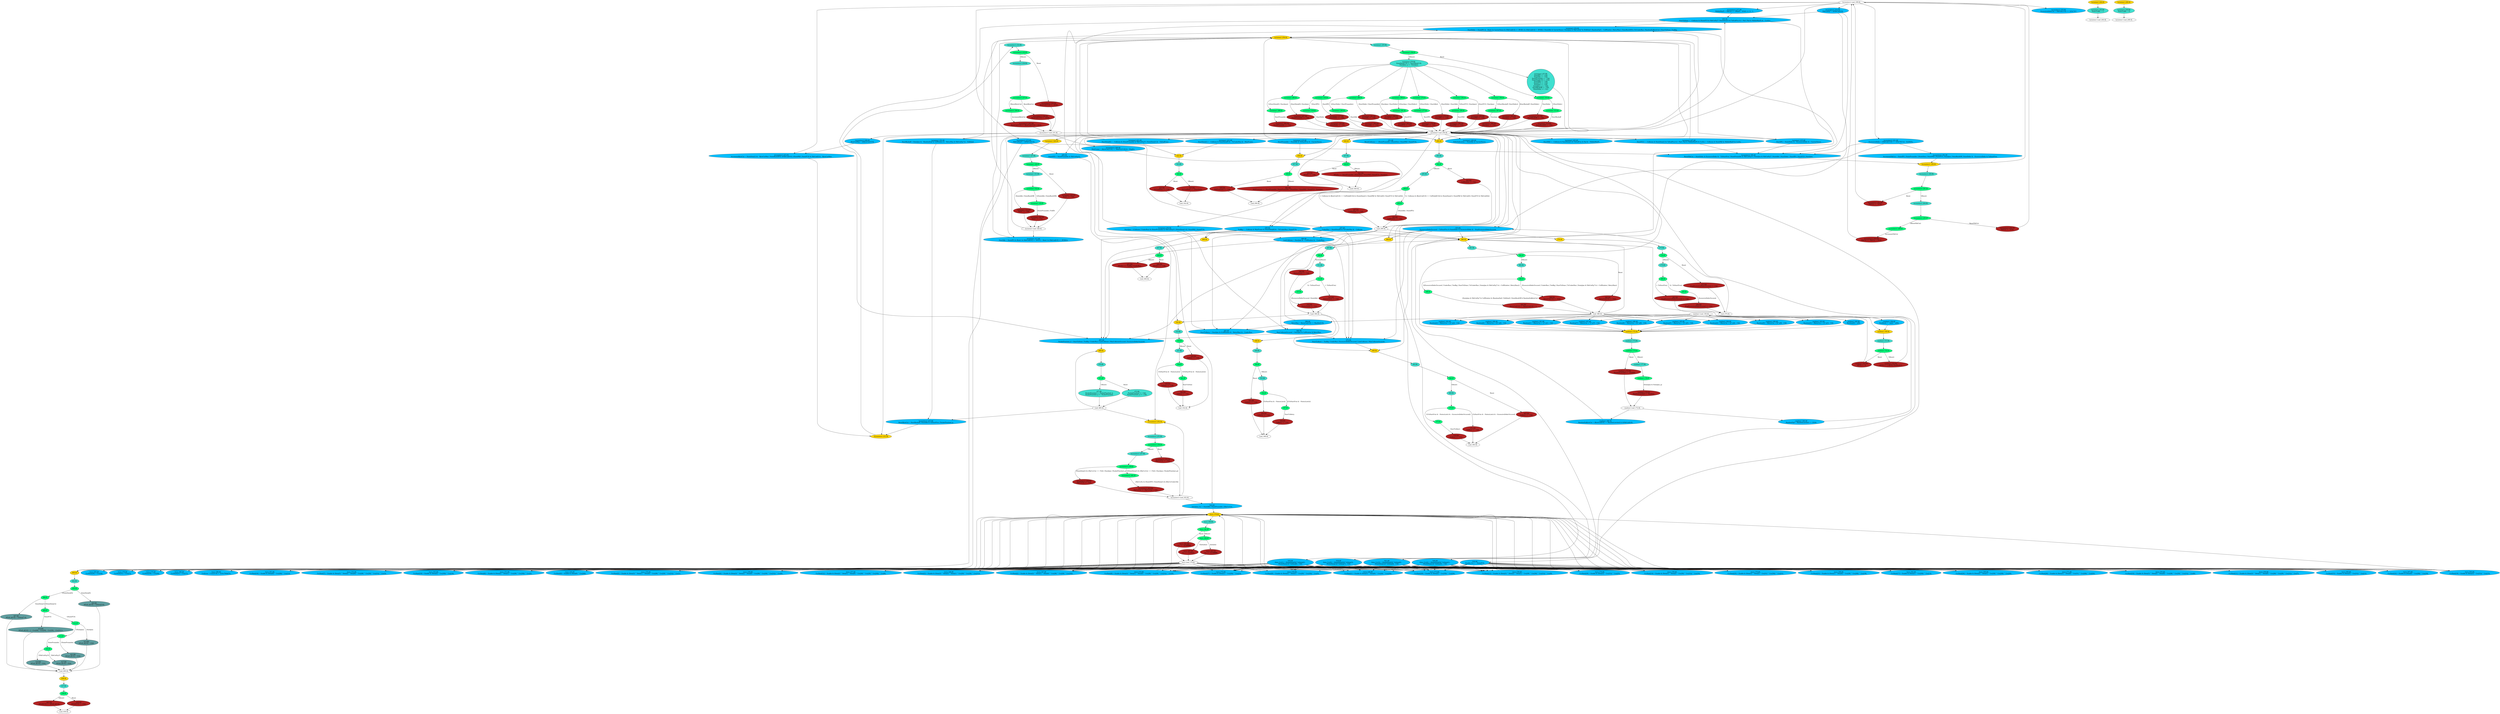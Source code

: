 strict digraph "compose( ,  )" {
	node [label="\N"];
	"txcounters1.232:BL"	 [ast="<pyverilog.vparser.ast.Block object at 0x7ff82753a090>",
		fillcolor=turquoise,
		label="txcounters1.232:BL",
		statements="[]",
		style=filled,
		typ=Block];
	"txcounters1.233:IF"	 [ast="<pyverilog.vparser.ast.IfStatement object at 0x7ff82753a350>",
		fillcolor=springgreen,
		label="txcounters1.233:IF",
		statements="[]",
		style=filled,
		typ=IfStatement];
	"txcounters1.232:BL" -> "txcounters1.233:IF"	 [cond="[]",
		lineno=None];
	"323:BL"	 [ast="<pyverilog.vparser.ast.Block object at 0x7ff8062814d0>",
		fillcolor=turquoise,
		label="323:BL",
		statements="[]",
		style=filled,
		typ=Block];
	"324:IF"	 [ast="<pyverilog.vparser.ast.IfStatement object at 0x7ff8062815d0>",
		fillcolor=springgreen,
		label="324:IF",
		statements="[]",
		style=filled,
		typ=IfStatement];
	"323:BL" -> "324:IF"	 [cond="[]",
		lineno=None];
	"315:IF"	 [ast="<pyverilog.vparser.ast.IfStatement object at 0x7ff806281250>",
		fillcolor=springgreen,
		label="315:IF",
		statements="[]",
		style=filled,
		typ=IfStatement];
	"316:NS"	 [ast="<pyverilog.vparser.ast.NonblockingSubstitution object at 0x7ff806281390>",
		fillcolor=firebrick,
		label="316:NS
StatusLatch <= 1'b1;",
		statements="[<pyverilog.vparser.ast.NonblockingSubstitution object at 0x7ff806281390>]",
		style=filled,
		typ=NonblockingSubstitution];
	"315:IF" -> "316:NS"	 [cond="['ExcessiveDeferOccured', 'StateIdle']",
		label="(ExcessiveDeferOccured | StateIdle)",
		lineno=315];
	"Leaf_469:AL"	 [def_var="['PacketFinished_q', 'PacketFinished']",
		label="Leaf_469:AL"];
	"469:AL"	 [ast="<pyverilog.vparser.ast.Always object at 0x7ff8065adc50>",
		clk_sens=False,
		fillcolor=gold,
		label="469:AL",
		sens="['MTxClk', 'Reset']",
		statements="[]",
		style=filled,
		typ=Always,
		use_var="['Reset', 'PacketFinished', 'PacketFinished_d']"];
	"Leaf_469:AL" -> "469:AL";
	"txcounters1.227:AS"	 [ast="<pyverilog.vparser.ast.Assign object at 0x7ff82752dd50>",
		def_var="['ResetByteCnt']",
		fillcolor=deepskyblue,
		label="txcounters1.227:AS
ResetByteCnt = StartBackoff | StateIdle & TxStartFrm | PacketFinished_q;",
		statements="[]",
		style=filled,
		typ=Assign,
		use_var="['StartBackoff', 'StateIdle', 'TxStartFrm', 'PacketFinished_q']"];
	"Leaf_469:AL" -> "txcounters1.227:AS";
	"txcounters1.252:AL"	 [ast="<pyverilog.vparser.ast.Always object at 0x7ff827522310>",
		clk_sens=False,
		fillcolor=gold,
		label="txcounters1.252:AL",
		sens="['MTxClk', 'Reset']",
		statements="[]",
		style=filled,
		typ=Always,
		use_var="['StateSFD', 'Reset', 'PacketFinished_q', 'DlyCrcCnt', 'StartJam', 'DlyCrcEn', 'StateData']"];
	"Leaf_469:AL" -> "txcounters1.252:AL";
	"465:AS"	 [ast="<pyverilog.vparser.ast.Assign object at 0x7ff8065ad710>",
		def_var="['PacketFinished_d']",
		fillcolor=deepskyblue,
		label="465:AS
PacketFinished_d = StartTxDone | TooBig | UnderRun | LateCollision | MaxCollisionOccured | ExcessiveDeferOccured;",
		statements="[]",
		style=filled,
		typ=Assign,
		use_var="['StartTxDone', 'TooBig', 'UnderRun', 'LateCollision', 'MaxCollisionOccured', 'ExcessiveDeferOccured']"];
	"465:AS" -> "469:AL";
	"txcounters1.209:NS"	 [ast="<pyverilog.vparser.ast.NonblockingSubstitution object at 0x7ff827521650>",
		fillcolor=firebrick,
		label="txcounters1.209:NS
NibCnt <= NibCnt + 16'd1;",
		statements="[<pyverilog.vparser.ast.NonblockingSubstitution object at 0x7ff827521650>]",
		style=filled,
		typ=NonblockingSubstitution];
	"txcounters1.Leaf_199:AL"	 [def_var="['NibCnt']",
		label="txcounters1.Leaf_199:AL"];
	"txcounters1.209:NS" -> "txcounters1.Leaf_199:AL"	 [cond="[]",
		lineno=None];
	"264:AS"	 [ast="<pyverilog.vparser.ast.Assign object at 0x7ff8066cc790>",
		def_var="['LateCollision']",
		fillcolor=deepskyblue,
		label="264:AS
LateCollision = StartJam & ~ColWindow & ~UnderRun;",
		statements="[]",
		style=filled,
		typ=Assign,
		use_var="['StartJam', 'ColWindow', 'UnderRun']"];
	"264:AS" -> "465:AS";
	"270:AS"	 [ast="<pyverilog.vparser.ast.Assign object at 0x7ff8066cf0d0>",
		def_var="['StartTxAbort']",
		fillcolor=deepskyblue,
		label="270:AS
StartTxAbort = TooBig | UnderRun | ExcessiveDeferOccured | LateCollision | MaxCollisionOccured;",
		statements="[]",
		style=filled,
		typ=Assign,
		use_var="['TooBig', 'UnderRun', 'ExcessiveDeferOccured', 'LateCollision', 'MaxCollisionOccured']"];
	"264:AS" -> "270:AS";
	"txstatem1.Leaf_254:AL"	 [def_var="['StateJam', 'StateFCS', 'StateIdle', 'StateBackOff', 'StateDefer', 'StateIPG', 'StatePreamble', 'StatePAD', 'StateJam_q', 'StateData']",
		label="txstatem1.Leaf_254:AL"];
	"255:AS"	 [ast="<pyverilog.vparser.ast.Assign object at 0x7ff8062faa90>",
		def_var="['StartTxDone']",
		fillcolor=deepskyblue,
		label="255:AS
StartTxDone = ~Collision & (StateFCS & NibCntEq7 | StateData[1] & TxEndFrm & (~Pad | Pad & NibbleMinFl) & ~CrcEn);",
		statements="[]",
		style=filled,
		typ=Assign,
		use_var="['Collision', 'StateFCS', 'NibCntEq7', 'StateData', 'TxEndFrm', 'Pad', 'Pad', 'NibbleMinFl', 'CrcEn']"];
	"txstatem1.Leaf_254:AL" -> "255:AS";
	"txstatem1.240:AS"	 [ast="<pyverilog.vparser.ast.Assign object at 0x7ff806323090>",
		def_var="['DeferIndication']",
		fillcolor=deepskyblue,
		label="txstatem1.240:AS
DeferIndication = StateIdle & CarrierSense;",
		statements="[]",
		style=filled,
		typ=Assign,
		use_var="['StateIdle', 'CarrierSense']"];
	"txstatem1.Leaf_254:AL" -> "txstatem1.240:AS";
	"268:AS"	 [ast="<pyverilog.vparser.ast.Assign object at 0x7ff8066cccd0>",
		def_var="['StateSFD']",
		fillcolor=deepskyblue,
		label="268:AS
StateSFD = StatePreamble & NibCntEq15;",
		statements="[]",
		style=filled,
		typ=Assign,
		use_var="['StatePreamble', 'NibCntEq15']"];
	"txstatem1.Leaf_254:AL" -> "268:AS";
	"518:AS"	 [ast="<pyverilog.vparser.ast.Assign object at 0x7ff806326c10>",
		def_var="['Data_Crc']",
		fillcolor=deepskyblue,
		label="518:AS
Data_Crc[0] = (StateData[0])? TxData[3] : 
(StateData[1])? TxData[7] : 1'b0;",
		statements="[]",
		style=filled,
		typ=Assign,
		use_var="['StateData', 'TxData', 'StateData', 'TxData']"];
	"txstatem1.Leaf_254:AL" -> "518:AS";
	"txstatem1.227:AS"	 [ast="<pyverilog.vparser.ast.Assign object at 0x7ff806332910>",
		def_var="['StartFCS']",
		fillcolor=deepskyblue,
		label="txstatem1.227:AS
StartFCS = ~Collision & StateData[1] & TxEndFrm & (~Pad | Pad & NibbleMinFl) & CrcEn | ~Collision & StatePAD & \
NibbleMinFl & CrcEn;",
		statements="[]",
		style=filled,
		typ=Assign,
		use_var="['Collision', 'StateData', 'TxEndFrm', 'Pad', 'Pad', 'NibbleMinFl', 'CrcEn', 'Collision', 'StatePAD', 'NibbleMinFl', 'CrcEn']"];
	"txstatem1.Leaf_254:AL" -> "txstatem1.227:AS";
	"txstatem1.225:AS"	 [ast="<pyverilog.vparser.ast.Assign object at 0x7ff806307b10>",
		def_var="['StartPAD']",
		fillcolor=deepskyblue,
		label="txstatem1.225:AS
StartPAD = ~Collision & StateData[1] & TxEndFrm & Pad & ~NibbleMinFl;",
		statements="[]",
		style=filled,
		typ=Assign,
		use_var="['Collision', 'StateData', 'TxEndFrm', 'Pad', 'NibbleMinFl']"];
	"txstatem1.Leaf_254:AL" -> "txstatem1.225:AS";
	"txstatem1.219:AS"	 [ast="<pyverilog.vparser.ast.Assign object at 0x7ff806307f50>",
		def_var="['StartPreamble']",
		fillcolor=deepskyblue,
		label="txstatem1.219:AS
StartPreamble = StateIdle & TxStartFrm & ~CarrierSense;",
		statements="[]",
		style=filled,
		typ=Assign,
		use_var="['StateIdle', 'TxStartFrm', 'CarrierSense']"];
	"txstatem1.Leaf_254:AL" -> "txstatem1.219:AS";
	"txstatem1.221:AS"	 [ast="<pyverilog.vparser.ast.Assign object at 0x7ff806307710>",
		def_var="['StartData']",
		fillcolor=deepskyblue,
		label="txstatem1.221:AS
StartData[0] = ~Collision & (StatePreamble & NibCntEq15 | StateData[1] & ~TxEndFrm);",
		statements="[]",
		style=filled,
		typ=Assign,
		use_var="['Collision', 'StatePreamble', 'NibCntEq15', 'StateData', 'TxEndFrm']"];
	"txstatem1.Leaf_254:AL" -> "txstatem1.221:AS";
	"txstatem1.254:AL"	 [ast="<pyverilog.vparser.ast.Always object at 0x7ff806323fd0>",
		clk_sens=False,
		fillcolor=gold,
		label="txstatem1.254:AL",
		sens="['MTxClk', 'Reset']",
		statements="[]",
		style=filled,
		typ=Always,
		use_var="['Reset', 'StateJam', 'StartIPG', 'StartPAD', 'StartData', 'StartDefer', 'StartJam', 'StartBackoff', 'StartPreamble', 'StartIdle', '\
StartFCS']"];
	"txstatem1.Leaf_254:AL" -> "txstatem1.254:AL";
	"txstatem1.232:AS"	 [ast="<pyverilog.vparser.ast.Assign object at 0x7ff806318d10>",
		def_var="['StartBackoff']",
		fillcolor=deepskyblue,
		label="txstatem1.232:AS
StartBackoff = StateJam & ~RandomEq0 & ColWindow & ~RetryMax & NibCntEq7 & ~NoBckof;",
		statements="[]",
		style=filled,
		typ=Assign,
		use_var="['StateJam', 'RandomEq0', 'ColWindow', 'RetryMax', 'NibCntEq7', 'NoBckof']"];
	"txstatem1.Leaf_254:AL" -> "txstatem1.232:AS";
	"523:AS"	 [ast="<pyverilog.vparser.ast.Assign object at 0x7ff80633c210>",
		def_var="['Initialize_Crc']",
		fillcolor=deepskyblue,
		label="523:AS
Initialize_Crc = StateIdle | StatePreamble | |DlyCrcCnt;",
		statements="[]",
		style=filled,
		typ=Assign,
		use_var="['StateIdle', 'StatePreamble', 'DlyCrcCnt']"];
	"txstatem1.Leaf_254:AL" -> "523:AS";
	"400:AL"	 [ast="<pyverilog.vparser.ast.Always object at 0x7ff806297fd0>",
		clk_sens=False,
		fillcolor=gold,
		label="400:AL",
		sens="['StatePreamble', 'StateData', 'StateData', 'StateFCS', 'StateJam', 'StateSFD', 'TxData', 'Crc', 'NibCntEq15']",
		statements="[]",
		style=filled,
		typ=Always,
		use_var="['StateJam', 'StateFCS', 'NibCntEq15', 'Crc', 'StateData', 'TxData', 'StatePreamble']"];
	"txstatem1.Leaf_254:AL" -> "400:AL";
	"290:AL"	 [ast="<pyverilog.vparser.ast.Always object at 0x7ff8066cfc50>",
		clk_sens=False,
		fillcolor=gold,
		label="290:AL",
		sens="['MTxClk', 'Reset']",
		statements="[]",
		style=filled,
		typ=Always,
		use_var="['Reset', 'CollValid', 'StateIdle', 'NibCnt', 'Collision', 'StateIPG', 'StatePAD', 'ByteCnt', 'StateData', 'StateFCS']"];
	"txstatem1.Leaf_254:AL" -> "290:AL";
	"txstatem1.230:AS"	 [ast="<pyverilog.vparser.ast.Assign object at 0x7ff8063323d0>",
		def_var="['StartJam']",
		fillcolor=deepskyblue,
		label="txstatem1.230:AS
StartJam = (Collision | UnderRun) & (StatePreamble & NibCntEq15 | |StateData[1:0] | StatePAD | StateFCS);",
		statements="[]",
		style=filled,
		typ=Assign,
		use_var="['Collision', 'UnderRun', 'StatePreamble', 'NibCntEq15', 'StateData', 'StatePAD', 'StateFCS']"];
	"txstatem1.Leaf_254:AL" -> "txstatem1.230:AS";
	"426:AL"	 [ast="<pyverilog.vparser.ast.Always object at 0x7ff8065a3090>",
		clk_sens=False,
		fillcolor=gold,
		label="426:AL",
		sens="['MTxClk', 'Reset']",
		statements="[]",
		style=filled,
		typ=Always,
		use_var="['Reset', 'StateJam', 'StateFCS', 'StatePreamble', 'StatePAD', 'StateData']"];
	"txstatem1.Leaf_254:AL" -> "426:AL";
	"520:AS"	 [ast="<pyverilog.vparser.ast.Assign object at 0x7ff8063386d0>",
		def_var="['Data_Crc']",
		fillcolor=deepskyblue,
		label="520:AS
Data_Crc[2] = (StateData[0])? TxData[1] : 
(StateData[1])? TxData[5] : 1'b0;",
		statements="[]",
		style=filled,
		typ=Assign,
		use_var="['StateData', 'TxData', 'StateData', 'TxData']"];
	"txstatem1.Leaf_254:AL" -> "520:AS";
	"txstatem1.326:AL"	 [ast="<pyverilog.vparser.ast.Always object at 0x7ff805e09790>",
		clk_sens=False,
		fillcolor=gold,
		label="txstatem1.326:AL",
		sens="['MTxClk', 'Reset']",
		statements="[]",
		style=filled,
		typ=Always,
		use_var="['StateIdle', 'StateBackOff', 'Reset', 'FullD', 'StatePreamble']"];
	"txstatem1.Leaf_254:AL" -> "txstatem1.326:AL";
	"516:AS"	 [ast="<pyverilog.vparser.ast.Assign object at 0x7ff806326950>",
		def_var="['Enable_Crc']",
		fillcolor=deepskyblue,
		label="516:AS
Enable_Crc = ~StateFCS;",
		statements="[]",
		style=filled,
		typ=Assign,
		use_var="['StateFCS']"];
	"txstatem1.Leaf_254:AL" -> "516:AS";
	"257:AS"	 [ast="<pyverilog.vparser.ast.Assign object at 0x7ff8062fac90>",
		def_var="['UnderRun']",
		fillcolor=deepskyblue,
		label="257:AS
UnderRun = StateData[0] & TxUnderRun & ~Collision;",
		statements="[]",
		style=filled,
		typ=Assign,
		use_var="['StateData', 'TxUnderRun', 'Collision']"];
	"txstatem1.Leaf_254:AL" -> "257:AS";
	"306:AL"	 [ast="<pyverilog.vparser.ast.Always object at 0x7ff8062a1b90>",
		clk_sens=False,
		fillcolor=gold,
		label="306:AL",
		sens="['MTxClk', 'Reset']",
		statements="[]",
		style=filled,
		typ=Always,
		use_var="['Reset', 'StateIdle', 'TxStartFrm', 'ExcessiveDeferOccured']"];
	"txstatem1.Leaf_254:AL" -> "306:AL";
	"txstatem1.215:AS"	 [ast="<pyverilog.vparser.ast.Assign object at 0x7ff80630fa10>",
		def_var="['StartIPG']",
		fillcolor=deepskyblue,
		label="txstatem1.215:AS
StartIPG = StateDefer & ~ExcessiveDefer & ~CarrierSense;",
		statements="[]",
		style=filled,
		typ=Assign,
		use_var="['StateDefer', 'ExcessiveDefer', 'CarrierSense']"];
	"txstatem1.Leaf_254:AL" -> "txstatem1.215:AS";
	"259:AS"	 [ast="<pyverilog.vparser.ast.Assign object at 0x7ff8066cc210>",
		def_var="['TooBig']",
		fillcolor=deepskyblue,
		label="259:AS
TooBig = ~Collision & MaxFrame & (StateData[0] & ~TxUnderRun | StateFCS);",
		statements="[]",
		style=filled,
		typ=Assign,
		use_var="['Collision', 'MaxFrame', 'StateData', 'TxUnderRun', 'StateFCS']"];
	"txstatem1.Leaf_254:AL" -> "259:AS";
	"456:AL"	 [ast="<pyverilog.vparser.ast.Always object at 0x7ff8065afe90>",
		clk_sens=False,
		fillcolor=gold,
		label="456:AL",
		sens="['MTxClk', 'Reset']",
		statements="[]",
		style=filled,
		typ=Always,
		use_var="['Reset', 'StateJam', 'StateFCS', 'StateData', 'StartPreamble', 'StatePAD', 'StatePreamble']"];
	"txstatem1.Leaf_254:AL" -> "456:AL";
	"521:AS"	 [ast="<pyverilog.vparser.ast.Assign object at 0x7ff806338c10>",
		def_var="['Data_Crc']",
		fillcolor=deepskyblue,
		label="521:AS
Data_Crc[3] = (StateData[0])? TxData[0] : 
(StateData[1])? TxData[4] : 1'b0;",
		statements="[]",
		style=filled,
		typ=Assign,
		use_var="['StateData', 'TxData', 'StateData', 'TxData']"];
	"txstatem1.Leaf_254:AL" -> "521:AS";
	"txstatem1.234:AS"	 [ast="<pyverilog.vparser.ast.Assign object at 0x7ff806323e10>",
		def_var="['StartDefer']",
		fillcolor=deepskyblue,
		label="txstatem1.234:AS
StartDefer = StateIPG & ~Rule1 & CarrierSense & (NibCnt[6:0] <= IPGR1) & (NibCnt[6:0] != IPGR2) | StateIdle & CarrierSense | \
StateJam & NibCntEq7 & (NoBckof | RandomEq0 | ~ColWindow | RetryMax) | StateBackOff & (TxUnderRun | RandomEqByteCnt) | StartTxDone | \
TooBig;",
		statements="[]",
		style=filled,
		typ=Assign,
		use_var="['StateIPG', 'Rule1', 'CarrierSense', 'NibCnt', 'IPGR1', 'NibCnt', 'IPGR2', 'StateIdle', 'CarrierSense', 'StateJam', 'NibCntEq7', '\
NoBckof', 'RandomEq0', 'ColWindow', 'RetryMax', 'StateBackOff', 'TxUnderRun', 'RandomEqByteCnt', 'StartTxDone', 'TooBig']"];
	"txstatem1.Leaf_254:AL" -> "txstatem1.234:AS";
	"251:AS"	 [ast="<pyverilog.vparser.ast.Assign object at 0x7ff8062f7f50>",
		def_var="['ResetCollision']",
		fillcolor=deepskyblue,
		label="251:AS
ResetCollision = ~(StatePreamble | |StateData | StatePAD | StateFCS);",
		statements="[]",
		style=filled,
		typ=Assign,
		use_var="['StatePreamble', 'StateData', 'StatePAD', 'StateFCS']"];
	"txstatem1.Leaf_254:AL" -> "251:AS";
	"txstatem1.223:AS"	 [ast="<pyverilog.vparser.ast.Assign object at 0x7ff806307350>",
		def_var="['StartData']",
		fillcolor=deepskyblue,
		label="txstatem1.223:AS
StartData[1] = ~Collision & StateData[0] & ~TxUnderRun & ~MaxFrame;",
		statements="[]",
		style=filled,
		typ=Assign,
		use_var="['Collision', 'StateData', 'TxUnderRun', 'MaxFrame']"];
	"txstatem1.Leaf_254:AL" -> "txstatem1.223:AS";
	"txstatem1.217:AS"	 [ast="<pyverilog.vparser.ast.Assign object at 0x7ff80630fd10>",
		def_var="['StartIdle']",
		fillcolor=deepskyblue,
		label="txstatem1.217:AS
StartIdle = StateIPG & (Rule1 & (NibCnt[6:0] >= IPGT) | ~Rule1 & (NibCnt[6:0] >= IPGR2));",
		statements="[]",
		style=filled,
		typ=Assign,
		use_var="['StateIPG', 'Rule1', 'NibCnt', 'IPGT', 'Rule1', 'NibCnt', 'IPGR2']"];
	"txstatem1.Leaf_254:AL" -> "txstatem1.217:AS";
	"380:AL"	 [ast="<pyverilog.vparser.ast.Always object at 0x7ff806294550>",
		clk_sens=False,
		fillcolor=gold,
		label="380:AL",
		sens="['MTxClk', 'Reset']",
		statements="[]",
		style=filled,
		typ=Always,
		use_var="['Reset', 'StateJam', 'TxUnderRun', 'RetryMax', 'NibCntEq7', 'StateBackOff', 'RetryCnt', 'UnderRun', 'NoBckof', 'RandomEqByteCnt', '\
TooBig', 'ColWindow', 'RandomEq0', 'StartTxDone', 'ExcessiveDeferOccured']"];
	"txstatem1.Leaf_254:AL" -> "380:AL";
	"random1.172:AL"	 [ast="<pyverilog.vparser.ast.Always object at 0x7ff8066ead10>",
		clk_sens=False,
		fillcolor=gold,
		label="random1.172:AL",
		sens="['MTxClk', 'Reset']",
		statements="[]",
		style=filled,
		typ=Always,
		use_var="['Reset', 'StateJam', 'Random', 'StateJam_q']"];
	"txstatem1.Leaf_254:AL" -> "random1.172:AL";
	"253:AS"	 [ast="<pyverilog.vparser.ast.Assign object at 0x7ff8062fa210>",
		def_var="['ExcessiveDeferOccured']",
		fillcolor=deepskyblue,
		label="253:AS
ExcessiveDeferOccured = TxStartFrm & StateDefer & ExcessiveDefer & ~StopExcessiveDeferOccured;",
		statements="[]",
		style=filled,
		typ=Assign,
		use_var="['TxStartFrm', 'StateDefer', 'ExcessiveDefer', 'StopExcessiveDeferOccured']"];
	"txstatem1.Leaf_254:AL" -> "253:AS";
	"519:AS"	 [ast="<pyverilog.vparser.ast.Assign object at 0x7ff806338190>",
		def_var="['Data_Crc']",
		fillcolor=deepskyblue,
		label="519:AS
Data_Crc[1] = (StateData[0])? TxData[2] : 
(StateData[1])? TxData[6] : 1'b0;",
		statements="[]",
		style=filled,
		typ=Assign,
		use_var="['StateData', 'TxData', 'StateData', 'TxData']"];
	"txstatem1.Leaf_254:AL" -> "519:AS";
	"255:AS" -> "465:AS";
	"255:AS" -> "txstatem1.234:AS";
	"332:AL"	 [ast="<pyverilog.vparser.ast.Always object at 0x7ff8062819d0>",
		clk_sens=False,
		fillcolor=gold,
		label="332:AL",
		sens="['MTxClk', 'Reset']",
		statements="[]",
		style=filled,
		typ=Always,
		use_var="['Reset', 'StatusLatch', 'StartTxDone', 'TxStartFrm']"];
	"255:AS" -> "332:AL";
	"255:AS" -> "380:AL";
	"txcrc.174:AS"	 [ast="<pyverilog.vparser.ast.Assign object at 0x7ff805bd9290>",
		def_var="['CrcNext']",
		fillcolor=deepskyblue,
		label="txcrc.174:AS
CrcNext[29] = Enable & (Data[3] ^ Crc[31]) ^ Crc[25];",
		statements="[]",
		style=filled,
		typ=Assign,
		use_var="['Enable', 'Data', 'Crc', 'Crc']"];
	"txcrc.179:AL"	 [ast="<pyverilog.vparser.ast.Always object at 0x7ff805bd9910>",
		clk_sens=False,
		fillcolor=gold,
		label="txcrc.179:AL",
		sens="['Clk', 'Reset']",
		statements="[]",
		style=filled,
		typ=Always,
		use_var="['Initialize', 'Reset', 'CrcNext']"];
	"txcrc.174:AS" -> "txcrc.179:AL";
	"txstatem1.304:IF"	 [ast="<pyverilog.vparser.ast.IfStatement object at 0x7ff805e17f50>",
		fillcolor=springgreen,
		label="txstatem1.304:IF",
		statements="[]",
		style=filled,
		typ=IfStatement];
	"txstatem1.305:NS"	 [ast="<pyverilog.vparser.ast.NonblockingSubstitution object at 0x7ff805e17fd0>",
		fillcolor=firebrick,
		label="txstatem1.305:NS
StateJam <= 1'b0;",
		statements="[<pyverilog.vparser.ast.NonblockingSubstitution object at 0x7ff805e17fd0>]",
		style=filled,
		typ=NonblockingSubstitution];
	"txstatem1.304:IF" -> "txstatem1.305:NS"	 [cond="['StartBackoff', 'StartDefer']",
		label="(StartBackoff | StartDefer)",
		lineno=304];
	"txstatem1.307:IF"	 [ast="<pyverilog.vparser.ast.IfStatement object at 0x7ff805e09f50>",
		fillcolor=springgreen,
		label="txstatem1.307:IF",
		statements="[]",
		style=filled,
		typ=IfStatement];
	"txstatem1.304:IF" -> "txstatem1.307:IF"	 [cond="['StartBackoff', 'StartDefer']",
		label="!((StartBackoff | StartDefer))",
		lineno=304];
	"txstatem1.332:IF"	 [ast="<pyverilog.vparser.ast.IfStatement object at 0x7ff805e05d90>",
		fillcolor=springgreen,
		label="txstatem1.332:IF",
		statements="[]",
		style=filled,
		typ=IfStatement];
	"txstatem1.333:NS"	 [ast="<pyverilog.vparser.ast.NonblockingSubstitution object at 0x7ff805e05e90>",
		fillcolor=firebrick,
		label="txstatem1.333:NS
Rule1 <= 1'b0;",
		statements="[<pyverilog.vparser.ast.NonblockingSubstitution object at 0x7ff805e05e90>]",
		style=filled,
		typ=NonblockingSubstitution];
	"txstatem1.332:IF" -> "txstatem1.333:NS"	 [cond="['StateIdle', 'StateBackOff']",
		label="(StateIdle | StateBackOff)",
		lineno=332];
	"txstatem1.335:IF"	 [ast="<pyverilog.vparser.ast.IfStatement object at 0x7ff805e05890>",
		fillcolor=springgreen,
		label="txstatem1.335:IF",
		statements="[]",
		style=filled,
		typ=IfStatement];
	"txstatem1.332:IF" -> "txstatem1.335:IF"	 [cond="['StateIdle', 'StateBackOff']",
		label="!((StateIdle | StateBackOff))",
		lineno=332];
	"327:NS"	 [ast="<pyverilog.vparser.ast.NonblockingSubstitution object at 0x7ff8062817d0>",
		fillcolor=firebrick,
		label="327:NS
TxUsedData <= |StartData;",
		statements="[<pyverilog.vparser.ast.NonblockingSubstitution object at 0x7ff8062817d0>]",
		style=filled,
		typ=NonblockingSubstitution];
	"Leaf_322:AL"	 [def_var="['TxUsedData']",
		label="Leaf_322:AL"];
	"327:NS" -> "Leaf_322:AL"	 [cond="[]",
		lineno=None];
	"459:NS"	 [ast="<pyverilog.vparser.ast.NonblockingSubstitution object at 0x7ff8065ad090>",
		fillcolor=firebrick,
		label="459:NS
WillTransmit <= 1'b0;",
		statements="[<pyverilog.vparser.ast.NonblockingSubstitution object at 0x7ff8065ad090>]",
		style=filled,
		typ=NonblockingSubstitution];
	"Leaf_456:AL"	 [def_var="['WillTransmit']",
		label="Leaf_456:AL"];
	"459:NS" -> "Leaf_456:AL"	 [cond="[]",
		lineno=None];
	"txstatem1.331:BL"	 [ast="<pyverilog.vparser.ast.Block object at 0x7ff805e09e90>",
		fillcolor=turquoise,
		label="txstatem1.331:BL",
		statements="[]",
		style=filled,
		typ=Block];
	"txstatem1.331:BL" -> "txstatem1.332:IF"	 [cond="[]",
		lineno=None];
	"386:IF"	 [ast="<pyverilog.vparser.ast.IfStatement object at 0x7ff806294fd0>",
		fillcolor=springgreen,
		label="386:IF",
		statements="[]",
		style=filled,
		typ=IfStatement];
	"390:IF"	 [ast="<pyverilog.vparser.ast.IfStatement object at 0x7ff806297610>",
		fillcolor=springgreen,
		label="390:IF",
		statements="[]",
		style=filled,
		typ=IfStatement];
	"386:IF" -> "390:IF"	 [cond="['ExcessiveDeferOccured', 'UnderRun', 'TooBig', 'StartTxDone', 'TxUnderRun', 'StateJam', 'NibCntEq7', 'ColWindow', 'RetryMax']",
		label="!((ExcessiveDeferOccured | UnderRun | TooBig | StartTxDone | TxUnderRun | StateJam & NibCntEq7 & (~ColWindow | RetryMax)))",
		lineno=386];
	"388:NS"	 [ast="<pyverilog.vparser.ast.NonblockingSubstitution object at 0x7ff806294f90>",
		fillcolor=firebrick,
		label="388:NS
RetryCnt[3:0] <= 4'h0;",
		statements="[<pyverilog.vparser.ast.NonblockingSubstitution object at 0x7ff806294f90>]",
		style=filled,
		typ=NonblockingSubstitution];
	"386:IF" -> "388:NS"	 [cond="['ExcessiveDeferOccured', 'UnderRun', 'TooBig', 'StartTxDone', 'TxUnderRun', 'StateJam', 'NibCntEq7', 'ColWindow', 'RetryMax']",
		label="(ExcessiveDeferOccured | UnderRun | TooBig | StartTxDone | TxUnderRun | StateJam & NibCntEq7 & (~ColWindow | RetryMax))",
		lineno=386];
	"random1.175:NS"	 [ast="<pyverilog.vparser.ast.NonblockingSubstitution object at 0x7ff80672c410>",
		fillcolor=firebrick,
		label="random1.175:NS
RandomLatched <= 10'h000;",
		statements="[<pyverilog.vparser.ast.NonblockingSubstitution object at 0x7ff80672c410>]",
		style=filled,
		typ=NonblockingSubstitution];
	"random1.Leaf_172:AL"	 [def_var="['RandomLatched']",
		label="random1.Leaf_172:AL"];
	"random1.175:NS" -> "random1.Leaf_172:AL"	 [cond="[]",
		lineno=None];
	"369:BL"	 [ast="<pyverilog.vparser.ast.Block object at 0x7ff80629cd90>",
		fillcolor=turquoise,
		label="369:BL",
		statements="[]",
		style=filled,
		typ=Block];
	"370:IF"	 [ast="<pyverilog.vparser.ast.IfStatement object at 0x7ff8062941d0>",
		fillcolor=springgreen,
		label="370:IF",
		statements="[]",
		style=filled,
		typ=IfStatement];
	"369:BL" -> "370:IF"	 [cond="[]",
		lineno=None];
	"txcounters1.237:IF"	 [ast="<pyverilog.vparser.ast.IfStatement object at 0x7ff82753a710>",
		fillcolor=springgreen,
		label="txcounters1.237:IF",
		statements="[]",
		style=filled,
		typ=IfStatement];
	"txcounters1.238:NS"	 [ast="<pyverilog.vparser.ast.NonblockingSubstitution object at 0x7ff82753a6d0>",
		fillcolor=firebrick,
		label="txcounters1.238:NS
ByteCnt[15:0] <= 16'h0;",
		statements="[<pyverilog.vparser.ast.NonblockingSubstitution object at 0x7ff82753a6d0>]",
		style=filled,
		typ=NonblockingSubstitution];
	"txcounters1.237:IF" -> "txcounters1.238:NS"	 [cond="['ResetByteCnt']",
		label=ResetByteCnt,
		lineno=237];
	"txcounters1.240:IF"	 [ast="<pyverilog.vparser.ast.IfStatement object at 0x7ff82753a9d0>",
		fillcolor=springgreen,
		label="txcounters1.240:IF",
		statements="[]",
		style=filled,
		typ=IfStatement];
	"txcounters1.237:IF" -> "txcounters1.240:IF"	 [cond="['ResetByteCnt']",
		label="!(ResetByteCnt)",
		lineno=237];
	"325:NS"	 [ast="<pyverilog.vparser.ast.NonblockingSubstitution object at 0x7ff806281610>",
		fillcolor=firebrick,
		label="325:NS
TxUsedData <= 1'b0;",
		statements="[<pyverilog.vparser.ast.NonblockingSubstitution object at 0x7ff806281610>]",
		style=filled,
		typ=NonblockingSubstitution];
	"325:NS" -> "Leaf_322:AL"	 [cond="[]",
		lineno=None];
	"txstatem1.314:NS"	 [ast="<pyverilog.vparser.ast.NonblockingSubstitution object at 0x7ff805e09690>",
		fillcolor=firebrick,
		label="txstatem1.314:NS
StateBackOff <= 1'b1;",
		statements="[<pyverilog.vparser.ast.NonblockingSubstitution object at 0x7ff805e09690>]",
		style=filled,
		typ=NonblockingSubstitution];
	"txstatem1.314:NS" -> "txstatem1.Leaf_254:AL"	 [cond="[]",
		lineno=None];
	"308:IF"	 [ast="<pyverilog.vparser.ast.IfStatement object at 0x7ff8062a1d50>",
		fillcolor=springgreen,
		label="308:IF",
		statements="[]",
		style=filled,
		typ=IfStatement];
	"311:BL"	 [ast="<pyverilog.vparser.ast.Block object at 0x7ff8062a1dd0>",
		fillcolor=turquoise,
		label="311:BL",
		statements="[]",
		style=filled,
		typ=Block];
	"308:IF" -> "311:BL"	 [cond="['Reset']",
		label="!(Reset)",
		lineno=308];
	"309:NS"	 [ast="<pyverilog.vparser.ast.NonblockingSubstitution object at 0x7ff8062a1d10>",
		fillcolor=firebrick,
		label="309:NS
StatusLatch <= 1'b0;",
		statements="[<pyverilog.vparser.ast.NonblockingSubstitution object at 0x7ff8062a1d10>]",
		style=filled,
		typ=NonblockingSubstitution];
	"308:IF" -> "309:NS"	 [cond="['Reset']",
		label=Reset,
		lineno=308];
	"txcrc.165:AS"	 [ast="<pyverilog.vparser.ast.Assign object at 0x7ff8274e2050>",
		def_var="['CrcNext']",
		fillcolor=deepskyblue,
		label="txcrc.165:AS
CrcNext[20] = Crc[16];",
		statements="[]",
		style=filled,
		typ=Assign,
		use_var="['Crc']"];
	"txcrc.165:AS" -> "txcrc.179:AL";
	"txstatem1.290:NS"	 [ast="<pyverilog.vparser.ast.NonblockingSubstitution object at 0x7ff805e171d0>",
		fillcolor=firebrick,
		label="txstatem1.290:NS
StatePreamble <= 1'b1;",
		statements="[<pyverilog.vparser.ast.NonblockingSubstitution object at 0x7ff805e171d0>]",
		style=filled,
		typ=NonblockingSubstitution];
	"txstatem1.290:NS" -> "txstatem1.Leaf_254:AL"	 [cond="[]",
		lineno=None];
	"268:AS" -> "txcounters1.252:AL";
	"txcrc.163:AS"	 [ast="<pyverilog.vparser.ast.Assign object at 0x7ff8274c3810>",
		def_var="['CrcNext']",
		fillcolor=deepskyblue,
		label="txcrc.163:AS
CrcNext[18] = Enable & (Data[2] ^ Crc[30]) ^ Crc[14];",
		statements="[]",
		style=filled,
		typ=Assign,
		use_var="['Enable', 'Data', 'Crc', 'Crc']"];
	"txcrc.163:AS" -> "txcrc.179:AL";
	"407:BS"	 [ast="<pyverilog.vparser.ast.BlockingSubstitution object at 0x7ff80629f7d0>",
		fillcolor=cadetblue,
		label="407:BS
MTxD_d[3:0] = TxData[7:4];",
		statements="[<pyverilog.vparser.ast.BlockingSubstitution object at 0x7ff80629f7d0>]",
		style=filled,
		typ=BlockingSubstitution];
	"Leaf_400:AL"	 [def_var="['MTxD_d']",
		label="Leaf_400:AL"];
	"407:BS" -> "Leaf_400:AL"	 [cond="[]",
		lineno=None];
	"random1.151:BL"	 [ast="<pyverilog.vparser.ast.Block object at 0x7ff805bf86d0>",
		fillcolor=turquoise,
		label="random1.151:BL",
		statements="[]",
		style=filled,
		typ=Block];
	"random1.152:IF"	 [ast="<pyverilog.vparser.ast.IfStatement object at 0x7ff8066e4710>",
		fillcolor=springgreen,
		label="random1.152:IF",
		statements="[]",
		style=filled,
		typ=IfStatement];
	"random1.151:BL" -> "random1.152:IF"	 [cond="[]",
		lineno=None];
	"518:AS" -> "txcrc.174:AS";
	"518:AS" -> "txcrc.163:AS";
	"txcrc.168:AS"	 [ast="<pyverilog.vparser.ast.Assign object at 0x7ff8274f0550>",
		def_var="['CrcNext']",
		fillcolor=deepskyblue,
		label="txcrc.168:AS
CrcNext[23] = Enable & (Data[1] ^ Data[0] ^ Crc[29] ^ Crc[28]) ^ Crc[19];",
		statements="[]",
		style=filled,
		typ=Assign,
		use_var="['Enable', 'Data', 'Data', 'Crc', 'Crc', 'Crc']"];
	"518:AS" -> "txcrc.168:AS";
	"txcrc.155:AS"	 [ast="<pyverilog.vparser.ast.Assign object at 0x7ff8274feb50>",
		def_var="['CrcNext']",
		fillcolor=deepskyblue,
		label="txcrc.155:AS
CrcNext[10] = Enable & (Data[3] ^ Data[2] ^ Data[0] ^ Crc[28] ^ Crc[30] ^ Crc[31]) ^ Crc[6];",
		statements="[]",
		style=filled,
		typ=Assign,
		use_var="['Enable', 'Data', 'Data', 'Data', 'Crc', 'Crc', 'Crc', 'Crc']"];
	"518:AS" -> "txcrc.155:AS";
	"txcrc.172:AS"	 [ast="<pyverilog.vparser.ast.Assign object at 0x7ff8274f9dd0>",
		def_var="['CrcNext']",
		fillcolor=deepskyblue,
		label="txcrc.172:AS
CrcNext[27] = Enable & (Data[1] ^ Crc[29]) ^ Crc[23];",
		statements="[]",
		style=filled,
		typ=Assign,
		use_var="['Enable', 'Data', 'Crc', 'Crc']"];
	"518:AS" -> "txcrc.172:AS";
	"txcrc.157:AS"	 [ast="<pyverilog.vparser.ast.Assign object at 0x7ff8274e6d90>",
		def_var="['CrcNext']",
		fillcolor=deepskyblue,
		label="txcrc.157:AS
CrcNext[12] = Enable & (Data[2] ^ Data[1] ^ Data[0] ^ Crc[28] ^ Crc[29] ^ Crc[30]) ^ Crc[8];",
		statements="[]",
		style=filled,
		typ=Assign,
		use_var="['Enable', 'Data', 'Data', 'Data', 'Crc', 'Crc', 'Crc', 'Crc']"];
	"518:AS" -> "txcrc.157:AS";
	"txcrc.152:AS"	 [ast="<pyverilog.vparser.ast.Assign object at 0x7ff827500390>",
		def_var="['CrcNext']",
		fillcolor=deepskyblue,
		label="txcrc.152:AS
CrcNext[7] = Enable & (Data[3] ^ Data[2] ^ Data[0] ^ Crc[28] ^ Crc[30] ^ Crc[31]) ^ Crc[3];",
		statements="[]",
		style=filled,
		typ=Assign,
		use_var="['Enable', 'Data', 'Data', 'Data', 'Crc', 'Crc', 'Crc', 'Crc']"];
	"518:AS" -> "txcrc.152:AS";
	"txcrc.149:AS"	 [ast="<pyverilog.vparser.ast.Assign object at 0x7ff805bd5ed0>",
		def_var="['CrcNext']",
		fillcolor=deepskyblue,
		label="txcrc.149:AS
CrcNext[4] = Enable & (Data[3] ^ Data[2] ^ Data[0] ^ Crc[28] ^ Crc[30] ^ Crc[31]) ^ Crc[0];",
		statements="[]",
		style=filled,
		typ=Assign,
		use_var="['Enable', 'Data', 'Data', 'Data', 'Crc', 'Crc', 'Crc', 'Crc']"];
	"518:AS" -> "txcrc.149:AS";
	"txcrc.160:AS"	 [ast="<pyverilog.vparser.ast.Assign object at 0x7ff8274ccad0>",
		def_var="['CrcNext']",
		fillcolor=deepskyblue,
		label="txcrc.160:AS
CrcNext[15] = Enable & (Data[3] ^ Crc[31]) ^ Crc[11];",
		statements="[]",
		style=filled,
		typ=Assign,
		use_var="['Enable', 'Data', 'Crc', 'Crc']"];
	"518:AS" -> "txcrc.160:AS";
	"txcrc.158:AS"	 [ast="<pyverilog.vparser.ast.Assign object at 0x7ff8274cc890>",
		def_var="['CrcNext']",
		fillcolor=deepskyblue,
		label="txcrc.158:AS
CrcNext[13] = Enable & (Data[3] ^ Data[2] ^ Data[1] ^ Crc[29] ^ Crc[30] ^ Crc[31]) ^ Crc[9];",
		statements="[]",
		style=filled,
		typ=Assign,
		use_var="['Enable', 'Data', 'Data', 'Data', 'Crc', 'Crc', 'Crc', 'Crc']"];
	"518:AS" -> "txcrc.158:AS";
	"txcrc.162:AS"	 [ast="<pyverilog.vparser.ast.Assign object at 0x7ff8274c32d0>",
		def_var="['CrcNext']",
		fillcolor=deepskyblue,
		label="txcrc.162:AS
CrcNext[17] = Enable & (Data[1] ^ Crc[29]) ^ Crc[13];",
		statements="[]",
		style=filled,
		typ=Assign,
		use_var="['Enable', 'Data', 'Crc', 'Crc']"];
	"518:AS" -> "txcrc.162:AS";
	"txcrc.154:AS"	 [ast="<pyverilog.vparser.ast.Assign object at 0x7ff8274fca10>",
		def_var="['CrcNext']",
		fillcolor=deepskyblue,
		label="txcrc.154:AS
CrcNext[9] = Enable & (Data[2] ^ Data[1] ^ Crc[29] ^ Crc[30]) ^ Crc[5];",
		statements="[]",
		style=filled,
		typ=Assign,
		use_var="['Enable', 'Data', 'Data', 'Crc', 'Crc', 'Crc']"];
	"518:AS" -> "txcrc.154:AS";
	"txcrc.150:AS"	 [ast="<pyverilog.vparser.ast.Assign object at 0x7ff805bf8bd0>",
		def_var="['CrcNext']",
		fillcolor=deepskyblue,
		label="txcrc.150:AS
CrcNext[5] = Enable & (Data[3] ^ Data[1] ^ Data[0] ^ Crc[28] ^ Crc[29] ^ Crc[31]) ^ Crc[1];",
		statements="[]",
		style=filled,
		typ=Assign,
		use_var="['Enable', 'Data', 'Data', 'Data', 'Crc', 'Crc', 'Crc', 'Crc']"];
	"518:AS" -> "txcrc.150:AS";
	"txcrc.151:AS"	 [ast="<pyverilog.vparser.ast.Assign object at 0x7ff827500cd0>",
		def_var="['CrcNext']",
		fillcolor=deepskyblue,
		label="txcrc.151:AS
CrcNext[6] = Enable & (Data[2] ^ Data[1] ^ Crc[29] ^ Crc[30]) ^ Crc[2];",
		statements="[]",
		style=filled,
		typ=Assign,
		use_var="['Enable', 'Data', 'Data', 'Crc', 'Crc', 'Crc']"];
	"518:AS" -> "txcrc.151:AS";
	"txcrc.169:AS"	 [ast="<pyverilog.vparser.ast.Assign object at 0x7ff8274f0990>",
		def_var="['CrcNext']",
		fillcolor=deepskyblue,
		label="txcrc.169:AS
CrcNext[24] = Enable & (Data[2] ^ Data[1] ^ Crc[30] ^ Crc[29]) ^ Crc[20];",
		statements="[]",
		style=filled,
		typ=Assign,
		use_var="['Enable', 'Data', 'Data', 'Crc', 'Crc', 'Crc']"];
	"518:AS" -> "txcrc.169:AS";
	"txcrc.145:AS"	 [ast="<pyverilog.vparser.ast.Assign object at 0x7ff826d6ee50>",
		def_var="['CrcNext']",
		fillcolor=deepskyblue,
		label="txcrc.145:AS
CrcNext[0] = Enable & (Data[0] ^ Crc[28]);",
		statements="[]",
		style=filled,
		typ=Assign,
		use_var="['Enable', 'Data', 'Crc']"];
	"518:AS" -> "txcrc.145:AS";
	"txcrc.159:AS"	 [ast="<pyverilog.vparser.ast.Assign object at 0x7ff8274cc250>",
		def_var="['CrcNext']",
		fillcolor=deepskyblue,
		label="txcrc.159:AS
CrcNext[14] = Enable & (Data[3] ^ Data[2] ^ Crc[30] ^ Crc[31]) ^ Crc[10];",
		statements="[]",
		style=filled,
		typ=Assign,
		use_var="['Enable', 'Data', 'Data', 'Crc', 'Crc', 'Crc']"];
	"518:AS" -> "txcrc.159:AS";
	"txcrc.167:AS"	 [ast="<pyverilog.vparser.ast.Assign object at 0x7ff8274e2a50>",
		def_var="['CrcNext']",
		fillcolor=deepskyblue,
		label="txcrc.167:AS
CrcNext[22] = Enable & (Data[0] ^ Crc[28]) ^ Crc[18];",
		statements="[]",
		style=filled,
		typ=Assign,
		use_var="['Enable', 'Data', 'Crc', 'Crc']"];
	"518:AS" -> "txcrc.167:AS";
	"txcrc.161:AS"	 [ast="<pyverilog.vparser.ast.Assign object at 0x7ff8274c37d0>",
		def_var="['CrcNext']",
		fillcolor=deepskyblue,
		label="txcrc.161:AS
CrcNext[16] = Enable & (Data[0] ^ Crc[28]) ^ Crc[12];",
		statements="[]",
		style=filled,
		typ=Assign,
		use_var="['Enable', 'Data', 'Crc', 'Crc']"];
	"518:AS" -> "txcrc.161:AS";
	"txcrc.148:AS"	 [ast="<pyverilog.vparser.ast.Assign object at 0x7ff805bd5250>",
		def_var="['CrcNext']",
		fillcolor=deepskyblue,
		label="txcrc.148:AS
CrcNext[3] = Enable & (Data[3] ^ Data[2] ^ Data[1] ^ Crc[29] ^ Crc[30] ^ Crc[31]);",
		statements="[]",
		style=filled,
		typ=Assign,
		use_var="['Enable', 'Data', 'Data', 'Data', 'Crc', 'Crc', 'Crc']"];
	"518:AS" -> "txcrc.148:AS";
	"txcrc.153:AS"	 [ast="<pyverilog.vparser.ast.Assign object at 0x7ff8274fca50>",
		def_var="['CrcNext']",
		fillcolor=deepskyblue,
		label="txcrc.153:AS
CrcNext[8] = Enable & (Data[3] ^ Data[1] ^ Data[0] ^ Crc[28] ^ Crc[29] ^ Crc[31]) ^ Crc[4];",
		statements="[]",
		style=filled,
		typ=Assign,
		use_var="['Enable', 'Data', 'Data', 'Data', 'Crc', 'Crc', 'Crc', 'Crc']"];
	"518:AS" -> "txcrc.153:AS";
	"txcrc.146:AS"	 [ast="<pyverilog.vparser.ast.Assign object at 0x7ff8277d8190>",
		def_var="['CrcNext']",
		fillcolor=deepskyblue,
		label="txcrc.146:AS
CrcNext[1] = Enable & (Data[1] ^ Data[0] ^ Crc[28] ^ Crc[29]);",
		statements="[]",
		style=filled,
		typ=Assign,
		use_var="['Enable', 'Data', 'Data', 'Crc', 'Crc']"];
	"518:AS" -> "txcrc.146:AS";
	"txcrc.164:AS"	 [ast="<pyverilog.vparser.ast.Assign object at 0x7ff8274e2b50>",
		def_var="['CrcNext']",
		fillcolor=deepskyblue,
		label="txcrc.164:AS
CrcNext[19] = Enable & (Data[3] ^ Crc[31]) ^ Crc[15];",
		statements="[]",
		style=filled,
		typ=Assign,
		use_var="['Enable', 'Data', 'Crc', 'Crc']"];
	"518:AS" -> "txcrc.164:AS";
	"txcrc.170:AS"	 [ast="<pyverilog.vparser.ast.Assign object at 0x7ff8274f9750>",
		def_var="['CrcNext']",
		fillcolor=deepskyblue,
		label="txcrc.170:AS
CrcNext[25] = Enable & (Data[3] ^ Data[2] ^ Crc[31] ^ Crc[30]) ^ Crc[21];",
		statements="[]",
		style=filled,
		typ=Assign,
		use_var="['Enable', 'Data', 'Data', 'Crc', 'Crc', 'Crc']"];
	"518:AS" -> "txcrc.170:AS";
	"txcrc.147:AS"	 [ast="<pyverilog.vparser.ast.Assign object at 0x7ff805bddd90>",
		def_var="['CrcNext']",
		fillcolor=deepskyblue,
		label="txcrc.147:AS
CrcNext[2] = Enable & (Data[2] ^ Data[1] ^ Data[0] ^ Crc[28] ^ Crc[29] ^ Crc[30]);",
		statements="[]",
		style=filled,
		typ=Assign,
		use_var="['Enable', 'Data', 'Data', 'Data', 'Crc', 'Crc', 'Crc']"];
	"518:AS" -> "txcrc.147:AS";
	"txcrc.156:AS"	 [ast="<pyverilog.vparser.ast.Assign object at 0x7ff8274fe490>",
		def_var="['CrcNext']",
		fillcolor=deepskyblue,
		label="txcrc.156:AS
CrcNext[11] = Enable & (Data[3] ^ Data[1] ^ Data[0] ^ Crc[28] ^ Crc[29] ^ Crc[31]) ^ Crc[7];",
		statements="[]",
		style=filled,
		typ=Assign,
		use_var="['Enable', 'Data', 'Data', 'Data', 'Crc', 'Crc', 'Crc', 'Crc']"];
	"518:AS" -> "txcrc.156:AS";
	"txcrc.173:AS"	 [ast="<pyverilog.vparser.ast.Assign object at 0x7ff82775f4d0>",
		def_var="['CrcNext']",
		fillcolor=deepskyblue,
		label="txcrc.173:AS
CrcNext[28] = Enable & (Data[2] ^ Crc[30]) ^ Crc[24];",
		statements="[]",
		style=filled,
		typ=Assign,
		use_var="['Enable', 'Data', 'Crc', 'Crc']"];
	"518:AS" -> "txcrc.173:AS";
	"txcrc.171:AS"	 [ast="<pyverilog.vparser.ast.Assign object at 0x7ff8274f9650>",
		def_var="['CrcNext']",
		fillcolor=deepskyblue,
		label="txcrc.171:AS
CrcNext[26] = Enable & (Data[3] ^ Data[0] ^ Crc[31] ^ Crc[28]) ^ Crc[22];",
		statements="[]",
		style=filled,
		typ=Assign,
		use_var="['Enable', 'Data', 'Data', 'Crc', 'Crc', 'Crc']"];
	"518:AS" -> "txcrc.171:AS";
	"txstatem1.317:NS"	 [ast="<pyverilog.vparser.ast.NonblockingSubstitution object at 0x7ff805e09250>",
		fillcolor=firebrick,
		label="txstatem1.317:NS
StateDefer <= 1'b0;",
		statements="[<pyverilog.vparser.ast.NonblockingSubstitution object at 0x7ff805e09250>]",
		style=filled,
		typ=NonblockingSubstitution];
	"txstatem1.317:NS" -> "txstatem1.Leaf_254:AL"	 [cond="[]",
		lineno=None];
	"txcrc.168:AS" -> "txcrc.179:AL";
	"421:BS"	 [ast="<pyverilog.vparser.ast.BlockingSubstitution object at 0x7ff8065a3b10>",
		fillcolor=cadetblue,
		label="421:BS
MTxD_d[3:0] = 4'h0;",
		statements="[<pyverilog.vparser.ast.BlockingSubstitution object at 0x7ff8065a3b10>]",
		style=filled,
		typ=BlockingSubstitution];
	"421:BS" -> "Leaf_400:AL"	 [cond="[]",
		lineno=None];
	"txcounters1.259:NS"	 [ast="<pyverilog.vparser.ast.NonblockingSubstitution object at 0x7ff827522a10>",
		fillcolor=firebrick,
		label="txcounters1.259:NS
DlyCrcCnt <= 3'h0;",
		statements="[<pyverilog.vparser.ast.NonblockingSubstitution object at 0x7ff827522a10>]",
		style=filled,
		typ=NonblockingSubstitution];
	"txcounters1.Leaf_252:AL"	 [def_var="['DlyCrcCnt']",
		label="txcounters1.Leaf_252:AL"];
	"txcounters1.259:NS" -> "txcounters1.Leaf_252:AL"	 [cond="[]",
		lineno=None];
	"txstatem1.311:NS"	 [ast="<pyverilog.vparser.ast.NonblockingSubstitution object at 0x7ff805e09550>",
		fillcolor=firebrick,
		label="txstatem1.311:NS
StateBackOff <= 1'b0;",
		statements="[<pyverilog.vparser.ast.NonblockingSubstitution object at 0x7ff805e09550>]",
		style=filled,
		typ=NonblockingSubstitution];
	"txstatem1.311:NS" -> "txstatem1.Leaf_254:AL"	 [cond="[]",
		lineno=None];
	"txcounters1.202:NS"	 [ast="<pyverilog.vparser.ast.NonblockingSubstitution object at 0x7ff827521050>",
		fillcolor=firebrick,
		label="txcounters1.202:NS
NibCnt <= 16'h0;",
		statements="[<pyverilog.vparser.ast.NonblockingSubstitution object at 0x7ff827521050>]",
		style=filled,
		typ=NonblockingSubstitution];
	"txcounters1.202:NS" -> "txcounters1.Leaf_199:AL"	 [cond="[]",
		lineno=None];
	"441:NS"	 [ast="<pyverilog.vparser.ast.NonblockingSubstitution object at 0x7ff8065af6d0>",
		fillcolor=firebrick,
		label="441:NS
MTxD[3:0] <= MTxD_d[3:0];",
		statements="[<pyverilog.vparser.ast.NonblockingSubstitution object at 0x7ff8065af6d0>]",
		style=filled,
		typ=NonblockingSubstitution];
	"Leaf_436:AL"	 [def_var="['MTxD']",
		label="Leaf_436:AL"];
	"441:NS" -> "Leaf_436:AL"	 [cond="[]",
		lineno=None];
	"402:BL"	 [ast="<pyverilog.vparser.ast.Block object at 0x7ff806297f90>",
		fillcolor=turquoise,
		label="402:BL",
		statements="[]",
		style=filled,
		typ=Block];
	"403:IF"	 [ast="<pyverilog.vparser.ast.IfStatement object at 0x7ff80629f390>",
		fillcolor=springgreen,
		label="403:IF",
		statements="[]",
		style=filled,
		typ=IfStatement];
	"402:BL" -> "403:IF"	 [cond="[]",
		lineno=None];
	"txcrc.155:AS" -> "txcrc.179:AL";
	"447:BL"	 [ast="<pyverilog.vparser.ast.Block object at 0x7ff8065af950>",
		fillcolor=turquoise,
		label="447:BL",
		statements="[]",
		style=filled,
		typ=Block];
	"448:IF"	 [ast="<pyverilog.vparser.ast.IfStatement object at 0x7ff8065afa50>",
		fillcolor=springgreen,
		label="448:IF",
		statements="[]",
		style=filled,
		typ=IfStatement];
	"447:BL" -> "448:IF"	 [cond="[]",
		lineno=None];
	"391:NS"	 [ast="<pyverilog.vparser.ast.NonblockingSubstitution object at 0x7ff8062977d0>",
		fillcolor=firebrick,
		label="391:NS
RetryCnt[3:0] <= RetryCnt[3:0] + 1;",
		statements="[<pyverilog.vparser.ast.NonblockingSubstitution object at 0x7ff8062977d0>]",
		style=filled,
		typ=NonblockingSubstitution];
	"Leaf_380:AL"	 [def_var="['RetryCnt']",
		label="Leaf_380:AL"];
	"391:NS" -> "Leaf_380:AL"	 [cond="[]",
		lineno=None];
	"373:IF"	 [ast="<pyverilog.vparser.ast.IfStatement object at 0x7ff806294310>",
		fillcolor=springgreen,
		label="373:IF",
		statements="[]",
		style=filled,
		typ=IfStatement];
	"374:NS"	 [ast="<pyverilog.vparser.ast.NonblockingSubstitution object at 0x7ff806294450>",
		fillcolor=firebrick,
		label="374:NS
TxAbort <= 1'b1;",
		statements="[<pyverilog.vparser.ast.NonblockingSubstitution object at 0x7ff806294450>]",
		style=filled,
		typ=NonblockingSubstitution];
	"373:IF" -> "374:NS"	 [cond="['StartTxAbort']",
		label=StartTxAbort,
		lineno=373];
	"txcrc.190:AS"	 [ast="<pyverilog.vparser.ast.Assign object at 0x7ff805bdc9d0>",
		def_var="['CrcError']",
		fillcolor=deepskyblue,
		label="txcrc.190:AS
CrcError = Crc[31:0] != 32'hc704dd7b;",
		statements="[]",
		style=filled,
		typ=Assign,
		use_var="['Crc']"];
	"Leaf_306:AL"	 [def_var="['StatusLatch']",
		label="Leaf_306:AL"];
	"364:AL"	 [ast="<pyverilog.vparser.ast.Always object at 0x7ff80629cb50>",
		clk_sens=False,
		fillcolor=gold,
		label="364:AL",
		sens="['MTxClk', 'Reset']",
		statements="[]",
		style=filled,
		typ=Always,
		use_var="['Reset', 'StartTxAbort', 'TxStartFrm', 'StatusLatch', 'ExcessiveDeferOccured']"];
	"Leaf_306:AL" -> "364:AL";
	"348:AL"	 [ast="<pyverilog.vparser.ast.Always object at 0x7ff80629c290>",
		clk_sens=False,
		fillcolor=gold,
		label="348:AL",
		sens="['MTxClk', 'Reset']",
		statements="[]",
		style=filled,
		typ=Always,
		use_var="['Reset', 'StartTxRetry', 'StatusLatch', 'TxStartFrm']"];
	"Leaf_306:AL" -> "348:AL";
	"Leaf_306:AL" -> "332:AL";
	"txcounters1.255:NS"	 [ast="<pyverilog.vparser.ast.NonblockingSubstitution object at 0x7ff827522490>",
		fillcolor=firebrick,
		label="txcounters1.255:NS
DlyCrcCnt <= 3'h0;",
		statements="[<pyverilog.vparser.ast.NonblockingSubstitution object at 0x7ff827522490>]",
		style=filled,
		typ=NonblockingSubstitution];
	"txcounters1.255:NS" -> "txcounters1.Leaf_252:AL"	 [cond="[]",
		lineno=None];
	"txcounters1.195:AS"	 [ast="<pyverilog.vparser.ast.Assign object at 0x7ff82752c9d0>",
		def_var="['ResetNibCnt']",
		fillcolor=deepskyblue,
		label="txcounters1.195:AS
ResetNibCnt = StateDefer & ExcessiveDefer & ~TxStartFrm | StatePreamble & NibCntEq15 | StateJam & NibCntEq7 | \
StateIdle | StartDefer | StartIPG | StartFCS | StartJam;",
		statements="[]",
		style=filled,
		typ=Assign,
		use_var="['StateDefer', 'ExcessiveDefer', 'TxStartFrm', 'StatePreamble', 'NibCntEq15', 'StateJam', 'NibCntEq7', 'StateIdle', 'StartDefer', '\
StartIPG', 'StartFCS', 'StartJam']"];
	"txstatem1.227:AS" -> "txcounters1.195:AS";
	"txstatem1.227:AS" -> "txstatem1.254:AL";
	"349:BL"	 [ast="<pyverilog.vparser.ast.Block object at 0x7ff80629c250>",
		fillcolor=turquoise,
		label="349:BL",
		statements="[]",
		style=filled,
		typ=Block];
	"350:IF"	 [ast="<pyverilog.vparser.ast.IfStatement object at 0x7ff80629c450>",
		fillcolor=springgreen,
		label="350:IF",
		statements="[]",
		style=filled,
		typ=IfStatement];
	"349:BL" -> "350:IF"	 [cond="[]",
		lineno=None];
	"338:IF"	 [ast="<pyverilog.vparser.ast.IfStatement object at 0x7ff806281f10>",
		fillcolor=springgreen,
		label="338:IF",
		statements="[]",
		style=filled,
		typ=IfStatement];
	"341:IF"	 [ast="<pyverilog.vparser.ast.IfStatement object at 0x7ff80629c050>",
		fillcolor=springgreen,
		label="341:IF",
		statements="[]",
		style=filled,
		typ=IfStatement];
	"338:IF" -> "341:IF"	 [cond="['TxStartFrm', 'StatusLatch']",
		label="!((TxStartFrm & ~StatusLatch))",
		lineno=338];
	"339:NS"	 [ast="<pyverilog.vparser.ast.NonblockingSubstitution object at 0x7ff806281ed0>",
		fillcolor=firebrick,
		label="339:NS
TxDone <= 1'b0;",
		statements="[<pyverilog.vparser.ast.NonblockingSubstitution object at 0x7ff806281ed0>]",
		style=filled,
		typ=NonblockingSubstitution];
	"338:IF" -> "339:NS"	 [cond="['TxStartFrm', 'StatusLatch']",
		label="(TxStartFrm & ~StatusLatch)",
		lineno=338];
	"txstatem1.284:NS"	 [ast="<pyverilog.vparser.ast.NonblockingSubstitution object at 0x7ff805e19ad0>",
		fillcolor=firebrick,
		label="txstatem1.284:NS
StateIdle <= 1'b1;",
		statements="[<pyverilog.vparser.ast.NonblockingSubstitution object at 0x7ff805e19ad0>]",
		style=filled,
		typ=NonblockingSubstitution];
	"txstatem1.284:NS" -> "txstatem1.Leaf_254:AL"	 [cond="[]",
		lineno=None];
	"266:AS"	 [ast="<pyverilog.vparser.ast.Assign object at 0x7ff8066cca50>",
		def_var="['MaxCollisionOccured']",
		fillcolor=deepskyblue,
		label="266:AS
MaxCollisionOccured = StartJam & ColWindow & RetryMax;",
		statements="[]",
		style=filled,
		typ=Assign,
		use_var="['StartJam', 'ColWindow', 'RetryMax']"];
	"266:AS" -> "465:AS";
	"266:AS" -> "270:AS";
	"txstatem1.225:AS" -> "txstatem1.254:AL";
	"txcounters1.199:AL"	 [ast="<pyverilog.vparser.ast.Always object at 0x7ff82752ce90>",
		clk_sens=False,
		fillcolor=gold,
		label="txcounters1.199:AL",
		sens="['MTxClk', 'Reset']",
		statements="[]",
		style=filled,
		typ=Always,
		use_var="['Reset', 'IncrementNibCnt', 'NibCnt', 'ResetNibCnt']"];
	"txcounters1.195:AS" -> "txcounters1.199:AL";
	"txcrc.172:AS" -> "txcrc.179:AL";
	"txstatem1.336:NS"	 [ast="<pyverilog.vparser.ast.NonblockingSubstitution object at 0x7ff805e05290>",
		fillcolor=firebrick,
		label="txstatem1.336:NS
Rule1 <= 1'b1;",
		statements="[<pyverilog.vparser.ast.NonblockingSubstitution object at 0x7ff805e05290>]",
		style=filled,
		typ=NonblockingSubstitution];
	"txstatem1.Leaf_326:AL"	 [def_var="['Rule1']",
		label="txstatem1.Leaf_326:AL"];
	"txstatem1.336:NS" -> "txstatem1.Leaf_326:AL"	 [cond="[]",
		lineno=None];
	"297:NS"	 [ast="<pyverilog.vparser.ast.NonblockingSubstitution object at 0x7ff8062a1790>",
		fillcolor=firebrick,
		label="297:NS
ColWindow <= 1'b0;",
		statements="[<pyverilog.vparser.ast.NonblockingSubstitution object at 0x7ff8062a1790>]",
		style=filled,
		typ=NonblockingSubstitution];
	"Leaf_290:AL"	 [def_var="['ColWindow']",
		label="Leaf_290:AL"];
	"297:NS" -> "Leaf_290:AL"	 [cond="[]",
		lineno=None];
	"txcrc.180:BL"	 [ast="<pyverilog.vparser.ast.Block object at 0x7ff805bd9990>",
		fillcolor=turquoise,
		label="txcrc.180:BL",
		statements="[]",
		style=filled,
		typ=Block];
	"txcrc.181:IF"	 [ast="<pyverilog.vparser.ast.IfStatement object at 0x7ff805bd9c90>",
		fillcolor=springgreen,
		label="txcrc.181:IF",
		statements="[]",
		style=filled,
		typ=IfStatement];
	"txcrc.180:BL" -> "txcrc.181:IF"	 [cond="[]",
		lineno=None];
	"429:NS"	 [ast="<pyverilog.vparser.ast.NonblockingSubstitution object at 0x7ff8065a3b50>",
		fillcolor=firebrick,
		label="429:NS
MTxEn <= 1'b0;",
		statements="[<pyverilog.vparser.ast.NonblockingSubstitution object at 0x7ff8065a3b50>]",
		style=filled,
		typ=NonblockingSubstitution];
	"Leaf_426:AL"	 [def_var="['MTxEn']",
		label="Leaf_426:AL"];
	"429:NS" -> "Leaf_426:AL"	 [cond="[]",
		lineno=None];
	"txcrc.157:AS" -> "txcrc.179:AL";
	"428:IF"	 [ast="<pyverilog.vparser.ast.IfStatement object at 0x7ff8065a3ad0>",
		fillcolor=springgreen,
		label="428:IF",
		statements="[]",
		style=filled,
		typ=IfStatement];
	"428:IF" -> "429:NS"	 [cond="['Reset']",
		label=Reset,
		lineno=428];
	"431:NS"	 [ast="<pyverilog.vparser.ast.NonblockingSubstitution object at 0x7ff8065a3e10>",
		fillcolor=firebrick,
		label="431:NS
MTxEn <= StatePreamble | |StateData | StatePAD | StateFCS | StateJam;",
		statements="[<pyverilog.vparser.ast.NonblockingSubstitution object at 0x7ff8065a3e10>]",
		style=filled,
		typ=NonblockingSubstitution];
	"428:IF" -> "431:NS"	 [cond="['Reset']",
		label="!(Reset)",
		lineno=428];
	"312:IF"	 [ast="<pyverilog.vparser.ast.IfStatement object at 0x7ff8062a1fd0>",
		fillcolor=springgreen,
		label="312:IF",
		statements="[]",
		style=filled,
		typ=IfStatement];
	"311:BL" -> "312:IF"	 [cond="[]",
		lineno=None];
	"262:AS"	 [ast="<pyverilog.vparser.ast.Assign object at 0x7ff8066cc490>",
		def_var="['StartTxRetry']",
		fillcolor=deepskyblue,
		label="262:AS
StartTxRetry = StartJam & (ColWindow & ~RetryMax) & ~UnderRun;",
		statements="[]",
		style=filled,
		typ=Assign,
		use_var="['StartJam', 'ColWindow', 'RetryMax', 'UnderRun']"];
	"262:AS" -> "348:AL";
	"410:BS"	 [ast="<pyverilog.vparser.ast.BlockingSubstitution object at 0x7ff80629fd90>",
		fillcolor=cadetblue,
		label="410:BS
MTxD_d[3:0] = { ~Crc[28], ~Crc[29], ~Crc[30], ~Crc[31] };",
		statements="[<pyverilog.vparser.ast.BlockingSubstitution object at 0x7ff80629fd90>]",
		style=filled,
		typ=BlockingSubstitution];
	"410:BS" -> "Leaf_400:AL"	 [cond="[]",
		lineno=None];
	"279:BL"	 [ast="<pyverilog.vparser.ast.Block object at 0x7ff8066cf610>",
		fillcolor=turquoise,
		label="279:BL",
		statements="[]",
		style=filled,
		typ=Block];
	"280:IF"	 [ast="<pyverilog.vparser.ast.IfStatement object at 0x7ff8066cf8d0>",
		fillcolor=springgreen,
		label="280:IF",
		statements="[]",
		style=filled,
		typ=IfStatement];
	"279:BL" -> "280:IF"	 [cond="[]",
		lineno=None];
	"txcounters1.201:IF"	 [ast="<pyverilog.vparser.ast.IfStatement object at 0x7ff827521090>",
		fillcolor=springgreen,
		label="txcounters1.201:IF",
		statements="[]",
		style=filled,
		typ=IfStatement];
	"txcounters1.201:IF" -> "txcounters1.202:NS"	 [cond="['Reset']",
		label=Reset,
		lineno=201];
	"txcounters1.204:BL"	 [ast="<pyverilog.vparser.ast.Block object at 0x7ff82752cfd0>",
		fillcolor=turquoise,
		label="txcounters1.204:BL",
		statements="[]",
		style=filled,
		typ=Block];
	"txcounters1.201:IF" -> "txcounters1.204:BL"	 [cond="['Reset']",
		label="!(Reset)",
		lineno=201];
	"446:AL"	 [ast="<pyverilog.vparser.ast.Always object at 0x7ff8065af910>",
		clk_sens=False,
		fillcolor=gold,
		label="446:AL",
		sens="['MTxClk', 'Reset']",
		statements="[]",
		style=filled,
		typ=Always,
		use_var="['Reset', 'TooBig', 'UnderRun']"];
	"446:AL" -> "447:BL"	 [cond="[]",
		lineno=None];
	"txstatem1.219:AS" -> "txstatem1.254:AL";
	"txstatem1.219:AS" -> "456:AL";
	"txcrc.176:AS"	 [ast="<pyverilog.vparser.ast.Assign object at 0x7ff805bd9750>",
		def_var="['CrcNext']",
		fillcolor=deepskyblue,
		label="txcrc.176:AS
CrcNext[31] = Crc[27];",
		statements="[]",
		style=filled,
		typ=Assign,
		use_var="['Crc']"];
	"txcrc.176:AS" -> "txcrc.179:AL";
	"txcrc.152:AS" -> "txcrc.179:AL";
	"296:IF"	 [ast="<pyverilog.vparser.ast.IfStatement object at 0x7ff8062a17d0>",
		fillcolor=springgreen,
		label="296:IF",
		statements="[]",
		style=filled,
		typ=IfStatement];
	"296:IF" -> "297:NS"	 [cond="['Collision', 'ByteCnt', 'CollValid', 'StateData', 'StatePAD', 'NibCnt', 'StateFCS', 'NibCnt']",
		label="(~Collision & (ByteCnt[5:0] == CollValid[5:0]) & (StateData[1] | StatePAD & NibCnt[0] | StateFCS & NibCnt[0]))",
		lineno=296];
	"299:IF"	 [ast="<pyverilog.vparser.ast.IfStatement object at 0x7ff8062a1950>",
		fillcolor=springgreen,
		label="299:IF",
		statements="[]",
		style=filled,
		typ=IfStatement];
	"296:IF" -> "299:IF"	 [cond="['Collision', 'ByteCnt', 'CollValid', 'StateData', 'StatePAD', 'NibCnt', 'StateFCS', 'NibCnt']",
		label="!((~Collision & (ByteCnt[5:0] == CollValid[5:0]) & (StateData[1] | StatePAD & NibCnt[0] | StateFCS & NibCnt[0])))",
		lineno=296];
	"txstatem1.221:AS" -> "txstatem1.254:AL";
	"322:AL"	 [ast="<pyverilog.vparser.ast.Always object at 0x7ff806281490>",
		clk_sens=False,
		fillcolor=gold,
		label="322:AL",
		sens="['MTxClk', 'Reset']",
		statements="[]",
		style=filled,
		typ=Always,
		use_var="['Reset', 'StartData']"];
	"txstatem1.221:AS" -> "322:AL";
	"txstatem1.333:NS" -> "txstatem1.Leaf_326:AL"	 [cond="[]",
		lineno=None];
	"436:AL"	 [ast="<pyverilog.vparser.ast.Always object at 0x7ff8065af1d0>",
		clk_sens=False,
		fillcolor=gold,
		label="436:AL",
		sens="['MTxClk', 'Reset']",
		statements="[]",
		style=filled,
		typ=Always,
		use_var="['Reset', 'MTxD_d']"];
	"Leaf_400:AL" -> "436:AL";
	"Leaf_274:AL"	 [def_var="['StopExcessiveDeferOccured']",
		label="Leaf_274:AL"];
	"Leaf_274:AL" -> "253:AS";
	"random1.153:NS"	 [ast="<pyverilog.vparser.ast.NonblockingSubstitution object at 0x7ff8066e4750>",
		fillcolor=firebrick,
		label="random1.153:NS
x[9:0] <= 0;",
		statements="[<pyverilog.vparser.ast.NonblockingSubstitution object at 0x7ff8066e4750>]",
		style=filled,
		typ=NonblockingSubstitution];
	"random1.Leaf_150:AL"	 [def_var="['x']",
		label="random1.Leaf_150:AL"];
	"random1.153:NS" -> "random1.Leaf_150:AL"	 [cond="[]",
		lineno=None];
	"404:BS"	 [ast="<pyverilog.vparser.ast.BlockingSubstitution object at 0x7ff80629f350>",
		fillcolor=cadetblue,
		label="404:BS
MTxD_d[3:0] = TxData[3:0];",
		statements="[<pyverilog.vparser.ast.BlockingSubstitution object at 0x7ff80629f350>]",
		style=filled,
		typ=BlockingSubstitution];
	"404:BS" -> "Leaf_400:AL"	 [cond="[]",
		lineno=None];
	"txstatem1.255:BL"	 [ast="<pyverilog.vparser.ast.Block object at 0x7ff806323f50>",
		fillcolor=turquoise,
		label="txstatem1.255:BL",
		statements="[]",
		style=filled,
		typ=Block];
	"txstatem1.254:AL" -> "txstatem1.255:BL"	 [cond="[]",
		lineno=None];
	"txstatem1.232:AS" -> "txstatem1.254:AL";
	"txstatem1.232:AS" -> "txcounters1.227:AS";
	"437:BL"	 [ast="<pyverilog.vparser.ast.Block object at 0x7ff8065af210>",
		fillcolor=turquoise,
		label="437:BL",
		statements="[]",
		style=filled,
		typ=Block];
	"438:IF"	 [ast="<pyverilog.vparser.ast.IfStatement object at 0x7ff8065af5d0>",
		fillcolor=springgreen,
		label="438:IF",
		statements="[]",
		style=filled,
		typ=IfStatement];
	"437:BL" -> "438:IF"	 [cond="[]",
		lineno=None];
	"412:IF"	 [ast="<pyverilog.vparser.ast.IfStatement object at 0x7ff8065a3310>",
		fillcolor=springgreen,
		label="412:IF",
		statements="[]",
		style=filled,
		typ=IfStatement];
	"413:BS"	 [ast="<pyverilog.vparser.ast.BlockingSubstitution object at 0x7ff8065a32d0>",
		fillcolor=cadetblue,
		label="413:BS
MTxD_d[3:0] = 4'h9;",
		statements="[<pyverilog.vparser.ast.BlockingSubstitution object at 0x7ff8065a32d0>]",
		style=filled,
		typ=BlockingSubstitution];
	"412:IF" -> "413:BS"	 [cond="['StateJam']",
		label=StateJam,
		lineno=412];
	"415:IF"	 [ast="<pyverilog.vparser.ast.IfStatement object at 0x7ff8065a3a90>",
		fillcolor=springgreen,
		label="415:IF",
		statements="[]",
		style=filled,
		typ=IfStatement];
	"412:IF" -> "415:IF"	 [cond="['StateJam']",
		label="!(StateJam)",
		lineno=412];
	"293:NS"	 [ast="<pyverilog.vparser.ast.NonblockingSubstitution object at 0x7ff8066cfdd0>",
		fillcolor=firebrick,
		label="293:NS
ColWindow <= 1'b1;",
		statements="[<pyverilog.vparser.ast.NonblockingSubstitution object at 0x7ff8066cfdd0>]",
		style=filled,
		typ=NonblockingSubstitution];
	"293:NS" -> "Leaf_290:AL"	 [cond="[]",
		lineno=None];
	"txstatem1.302:NS"	 [ast="<pyverilog.vparser.ast.NonblockingSubstitution object at 0x7ff805e17b50>",
		fillcolor=firebrick,
		label="txstatem1.302:NS
StateFCS <= 1'b1;",
		statements="[<pyverilog.vparser.ast.NonblockingSubstitution object at 0x7ff805e17b50>]",
		style=filled,
		typ=NonblockingSubstitution];
	"txstatem1.302:NS" -> "txstatem1.Leaf_254:AL"	 [cond="[]",
		lineno=None];
	"txcrc.149:AS" -> "txcrc.179:AL";
	"txcrc.160:AS" -> "txcrc.179:AL";
	"Leaf_348:AL"	 [def_var="['TxRetry']",
		label="Leaf_348:AL"];
	"txstatem1.283:IF"	 [ast="<pyverilog.vparser.ast.IfStatement object at 0x7ff805e19950>",
		fillcolor=springgreen,
		label="txstatem1.283:IF",
		statements="[]",
		style=filled,
		typ=IfStatement];
	"txstatem1.283:IF" -> "txstatem1.284:NS"	 [cond="['StartIdle']",
		label=StartIdle,
		lineno=283];
	"random1.163:AS"	 [ast="<pyverilog.vparser.ast.Assign object at 0x7ff8066e87d0>",
		def_var="['Random']",
		fillcolor=deepskyblue,
		label="random1.163:AS
Random[3] = (RetryCnt > 3)? x[3] : 1'b0;",
		statements="[]",
		style=filled,
		typ=Assign,
		use_var="['RetryCnt', 'x']"];
	"random1.163:AS" -> "random1.172:AL";
	"291:BL"	 [ast="<pyverilog.vparser.ast.Block object at 0x7ff8066cfbd0>",
		fillcolor=turquoise,
		label="291:BL",
		statements="[]",
		style=filled,
		typ=Block];
	"292:IF"	 [ast="<pyverilog.vparser.ast.IfStatement object at 0x7ff8066cfe10>",
		fillcolor=springgreen,
		label="292:IF",
		statements="[]",
		style=filled,
		typ=IfStatement];
	"291:BL" -> "292:IF"	 [cond="[]",
		lineno=None];
	"txcrc.158:AS" -> "txcrc.179:AL";
	"txstatem1.245:BL"	 [ast="<pyverilog.vparser.ast.Block object at 0x7ff806323b10>",
		fillcolor=turquoise,
		label="txstatem1.245:BL
StateTraffic = 1;",
		statements="[<pyverilog.vparser.ast.BlockingSubstitution object at 0x7ff806323450>]",
		style=filled,
		typ=Block];
	"txstatem1.Leaf_244:AL"	 [def_var="['StateTraffic']",
		label="txstatem1.Leaf_244:AL"];
	"txstatem1.245:BL" -> "txstatem1.Leaf_244:AL"	 [cond="[]",
		lineno=None];
	"txcounters1.241:NS"	 [ast="<pyverilog.vparser.ast.NonblockingSubstitution object at 0x7ff82753ab90>",
		fillcolor=firebrick,
		label="txcounters1.241:NS
ByteCnt[15:0] <= ByteCnt[15:0] + 16'd1;",
		statements="[<pyverilog.vparser.ast.NonblockingSubstitution object at 0x7ff82753ab90>]",
		style=filled,
		typ=NonblockingSubstitution];
	"txcounters1.Leaf_231:AL"	 [def_var="['ByteCnt']",
		label="txcounters1.Leaf_231:AL"];
	"txcounters1.241:NS" -> "txcounters1.Leaf_231:AL"	 [cond="[]",
		lineno=None];
	"txcrc.Leaf_179:AL"	 [def_var="['Crc']",
		label="txcrc.Leaf_179:AL"];
	"txcrc.Leaf_179:AL" -> "txcrc.174:AS";
	"txcrc.Leaf_179:AL" -> "txcrc.165:AS";
	"txcrc.Leaf_179:AL" -> "txcrc.163:AS";
	"txcrc.Leaf_179:AL" -> "txcrc.168:AS";
	"txcrc.Leaf_179:AL" -> "txcrc.155:AS";
	"txcrc.Leaf_179:AL" -> "txcrc.190:AS";
	"txcrc.Leaf_179:AL" -> "txcrc.172:AS";
	"txcrc.Leaf_179:AL" -> "txcrc.157:AS";
	"txcrc.Leaf_179:AL" -> "txcrc.176:AS";
	"txcrc.Leaf_179:AL" -> "txcrc.152:AS";
	"txcrc.Leaf_179:AL" -> "txcrc.149:AS";
	"txcrc.Leaf_179:AL" -> "txcrc.160:AS";
	"txcrc.Leaf_179:AL" -> "txcrc.158:AS";
	"txcrc.Leaf_179:AL" -> "txcrc.162:AS";
	"txcrc.Leaf_179:AL" -> "txcrc.154:AS";
	"txcrc.175:AS"	 [ast="<pyverilog.vparser.ast.Assign object at 0x7ff805bd9590>",
		def_var="['CrcNext']",
		fillcolor=deepskyblue,
		label="txcrc.175:AS
CrcNext[30] = Crc[26];",
		statements="[]",
		style=filled,
		typ=Assign,
		use_var="['Crc']"];
	"txcrc.Leaf_179:AL" -> "txcrc.175:AS";
	"txcrc.Leaf_179:AL" -> "400:AL";
	"txcrc.Leaf_179:AL" -> "txcrc.150:AS";
	"txcrc.Leaf_179:AL" -> "txcrc.151:AS";
	"txcrc.Leaf_179:AL" -> "txcrc.169:AS";
	"txcrc.Leaf_179:AL" -> "txcrc.145:AS";
	"txcrc.Leaf_179:AL" -> "txcrc.159:AS";
	"txcrc.Leaf_179:AL" -> "txcrc.167:AS";
	"txcrc.Leaf_179:AL" -> "txcrc.161:AS";
	"txcrc.Leaf_179:AL" -> "txcrc.148:AS";
	"txcrc.Leaf_179:AL" -> "txcrc.153:AS";
	"txcrc.Leaf_179:AL" -> "txcrc.146:AS";
	"txcrc.Leaf_179:AL" -> "txcrc.164:AS";
	"txcrc.166:AS"	 [ast="<pyverilog.vparser.ast.Assign object at 0x7ff8274e20d0>",
		def_var="['CrcNext']",
		fillcolor=deepskyblue,
		label="txcrc.166:AS
CrcNext[21] = Crc[17];",
		statements="[]",
		style=filled,
		typ=Assign,
		use_var="['Crc']"];
	"txcrc.Leaf_179:AL" -> "txcrc.166:AS";
	"txcrc.Leaf_179:AL" -> "txcrc.170:AS";
	"txcrc.Leaf_179:AL" -> "txcrc.147:AS";
	"txcrc.Leaf_179:AL" -> "txcrc.156:AS";
	"txcrc.Leaf_179:AL" -> "txcrc.173:AS";
	"txcrc.Leaf_179:AL" -> "txcrc.171:AS";
	"342:NS"	 [ast="<pyverilog.vparser.ast.NonblockingSubstitution object at 0x7ff80629c190>",
		fillcolor=firebrick,
		label="342:NS
TxDone <= 1'b1;",
		statements="[<pyverilog.vparser.ast.NonblockingSubstitution object at 0x7ff80629c190>]",
		style=filled,
		typ=NonblockingSubstitution];
	"Leaf_332:AL"	 [def_var="['TxDone']",
		label="Leaf_332:AL"];
	"342:NS" -> "Leaf_332:AL"	 [cond="[]",
		lineno=None];
	"txstatem1.329:NS"	 [ast="<pyverilog.vparser.ast.NonblockingSubstitution object at 0x7ff805e09b50>",
		fillcolor=firebrick,
		label="txstatem1.329:NS
Rule1 <= 1'b0;",
		statements="[<pyverilog.vparser.ast.NonblockingSubstitution object at 0x7ff805e09b50>]",
		style=filled,
		typ=NonblockingSubstitution];
	"txstatem1.329:NS" -> "txstatem1.Leaf_326:AL"	 [cond="[]",
		lineno=None];
	"413:BS" -> "Leaf_400:AL"	 [cond="[]",
		lineno=None];
	"300:NS"	 [ast="<pyverilog.vparser.ast.NonblockingSubstitution object at 0x7ff8062a1a90>",
		fillcolor=firebrick,
		label="300:NS
ColWindow <= 1'b1;",
		statements="[<pyverilog.vparser.ast.NonblockingSubstitution object at 0x7ff8062a1a90>]",
		style=filled,
		typ=NonblockingSubstitution];
	"300:NS" -> "Leaf_290:AL"	 [cond="[]",
		lineno=None];
	"523:AS" -> "txcrc.179:AL";
	"txcrc.162:AS" -> "txcrc.179:AL";
	"txstatem1.281:NS"	 [ast="<pyverilog.vparser.ast.NonblockingSubstitution object at 0x7ff805e19550>",
		fillcolor=firebrick,
		label="txstatem1.281:NS
StateIdle <= 1'b0;",
		statements="[<pyverilog.vparser.ast.NonblockingSubstitution object at 0x7ff805e19550>]",
		style=filled,
		typ=NonblockingSubstitution];
	"txstatem1.281:NS" -> "txstatem1.Leaf_254:AL"	 [cond="[]",
		lineno=None];
	"415:IF" -> "421:BS"	 [cond="['StatePreamble']",
		label="!(StatePreamble)",
		lineno=415];
	"416:IF"	 [ast="<pyverilog.vparser.ast.IfStatement object at 0x7ff8065a3910>",
		fillcolor=springgreen,
		label="416:IF",
		statements="[]",
		style=filled,
		typ=IfStatement];
	"415:IF" -> "416:IF"	 [cond="['StatePreamble']",
		label=StatePreamble,
		lineno=415];
	"381:BL"	 [ast="<pyverilog.vparser.ast.Block object at 0x7ff806294510>",
		fillcolor=turquoise,
		label="381:BL",
		statements="[]",
		style=filled,
		typ=Block];
	"382:IF"	 [ast="<pyverilog.vparser.ast.IfStatement object at 0x7ff8062947d0>",
		fillcolor=springgreen,
		label="382:IF",
		statements="[]",
		style=filled,
		typ=IfStatement];
	"381:BL" -> "382:IF"	 [cond="[]",
		lineno=None];
	"txcounters1.200:BL"	 [ast="<pyverilog.vparser.ast.Block object at 0x7ff82752ced0>",
		fillcolor=turquoise,
		label="txcounters1.200:BL",
		statements="[]",
		style=filled,
		typ=Block];
	"txcounters1.200:BL" -> "txcounters1.201:IF"	 [cond="[]",
		lineno=None];
	"txcrc.154:AS" -> "txcrc.179:AL";
	"txcrc.175:AS" -> "txcrc.179:AL";
	"txcrc.185:NS"	 [ast="<pyverilog.vparser.ast.NonblockingSubstitution object at 0x7ff805bd9c10>",
		fillcolor=firebrick,
		label="txcrc.185:NS
Crc <= 32'hffffffff;",
		statements="[<pyverilog.vparser.ast.NonblockingSubstitution object at 0x7ff805bd9c10>]",
		style=filled,
		typ=NonblockingSubstitution];
	"txcrc.185:NS" -> "txcrc.Leaf_179:AL"	 [cond="[]",
		lineno=None];
	"419:BS"	 [ast="<pyverilog.vparser.ast.BlockingSubstitution object at 0x7ff8065a3990>",
		fillcolor=cadetblue,
		label="419:BS
MTxD_d[3:0] = 4'h5;",
		statements="[<pyverilog.vparser.ast.BlockingSubstitution object at 0x7ff8065a3990>]",
		style=filled,
		typ=BlockingSubstitution];
	"419:BS" -> "Leaf_400:AL"	 [cond="[]",
		lineno=None];
	"txcrc.182:NS"	 [ast="<pyverilog.vparser.ast.NonblockingSubstitution object at 0x7ff805bd9cd0>",
		fillcolor=firebrick,
		label="txcrc.182:NS
Crc <= 32'hffffffff;",
		statements="[<pyverilog.vparser.ast.NonblockingSubstitution object at 0x7ff805bd9cd0>]",
		style=filled,
		typ=NonblockingSubstitution];
	"txcrc.182:NS" -> "txcrc.Leaf_179:AL"	 [cond="[]",
		lineno=None];
	"427:BL"	 [ast="<pyverilog.vparser.ast.Block object at 0x7ff8065a3390>",
		fillcolor=turquoise,
		label="427:BL",
		statements="[]",
		style=filled,
		typ=Block];
	"427:BL" -> "428:IF"	 [cond="[]",
		lineno=None];
	"337:BL"	 [ast="<pyverilog.vparser.ast.Block object at 0x7ff806281c10>",
		fillcolor=turquoise,
		label="337:BL",
		statements="[]",
		style=filled,
		typ=Block];
	"337:BL" -> "338:IF"	 [cond="[]",
		lineno=None];
	"396:AS"	 [ast="<pyverilog.vparser.ast.Assign object at 0x7ff806297950>",
		def_var="['RetryMax']",
		fillcolor=deepskyblue,
		label="396:AS
RetryMax = RetryCnt[3:0] == MaxRet[3:0];",
		statements="[]",
		style=filled,
		typ=Assign,
		use_var="['RetryCnt', 'MaxRet']"];
	"396:AS" -> "266:AS";
	"396:AS" -> "262:AS";
	"396:AS" -> "380:AL";
	"312:IF" -> "315:IF"	 [cond="['TxStartFrm']",
		label="!((~TxStartFrm))",
		lineno=312];
	"313:NS"	 [ast="<pyverilog.vparser.ast.NonblockingSubstitution object at 0x7ff806281050>",
		fillcolor=firebrick,
		label="313:NS
StatusLatch <= 1'b0;",
		statements="[<pyverilog.vparser.ast.NonblockingSubstitution object at 0x7ff806281050>]",
		style=filled,
		typ=NonblockingSubstitution];
	"312:IF" -> "313:NS"	 [cond="['TxStartFrm']",
		label="(~TxStartFrm)",
		lineno=312];
	"txstatem1.298:IF"	 [ast="<pyverilog.vparser.ast.IfStatement object at 0x7ff805e17610>",
		fillcolor=springgreen,
		label="txstatem1.298:IF",
		statements="[]",
		style=filled,
		typ=IfStatement];
	"txstatem1.301:IF"	 [ast="<pyverilog.vparser.ast.IfStatement object at 0x7ff805e17a90>",
		fillcolor=springgreen,
		label="txstatem1.301:IF",
		statements="[]",
		style=filled,
		typ=IfStatement];
	"txstatem1.298:IF" -> "txstatem1.301:IF"	 [cond="['StartJam', 'StartDefer']",
		label="!((StartJam | StartDefer))",
		lineno=298];
	"txstatem1.299:NS"	 [ast="<pyverilog.vparser.ast.NonblockingSubstitution object at 0x7ff805e17510>",
		fillcolor=firebrick,
		label="txstatem1.299:NS
StateFCS <= 1'b0;",
		statements="[<pyverilog.vparser.ast.NonblockingSubstitution object at 0x7ff805e17510>]",
		style=filled,
		typ=NonblockingSubstitution];
	"txstatem1.298:IF" -> "txstatem1.299:NS"	 [cond="['StartJam', 'StartDefer']",
		label="(StartJam | StartDefer)",
		lineno=298];
	"403:IF" -> "404:BS"	 [cond="['StateData']",
		label="StateData[0]",
		lineno=403];
	"406:IF"	 [ast="<pyverilog.vparser.ast.IfStatement object at 0x7ff80629f810>",
		fillcolor=springgreen,
		label="406:IF",
		statements="[]",
		style=filled,
		typ=IfStatement];
	"403:IF" -> "406:IF"	 [cond="['StateData']",
		label="!(StateData[0])",
		lineno=403];
	"txstatem1.249:BL"	 [ast="<pyverilog.vparser.ast.Block object at 0x7ff806323790>",
		fillcolor=turquoise,
		label="txstatem1.249:BL
StateTraffic = 0;",
		statements="[<pyverilog.vparser.ast.BlockingSubstitution object at 0x7ff806323850>]",
		style=filled,
		typ=Block];
	"txstatem1.Leaf_248:AL"	 [def_var="['StateTraffic']",
		label="txstatem1.Leaf_248:AL"];
	"txstatem1.249:BL" -> "txstatem1.Leaf_248:AL"	 [cond="[]",
		lineno=None];
	"400:AL" -> "402:BL"	 [cond="[]",
		lineno=None];
	"txstatem1.289:IF"	 [ast="<pyverilog.vparser.ast.IfStatement object at 0x7ff805e17690>",
		fillcolor=springgreen,
		label="txstatem1.289:IF",
		statements="[]",
		style=filled,
		typ=IfStatement];
	"txstatem1.289:IF" -> "txstatem1.290:NS"	 [cond="['StartPreamble']",
		label=StartPreamble,
		lineno=289];
	"txcrc.179:AL" -> "txcrc.180:BL"	 [cond="[]",
		lineno=None];
	"451:NS"	 [ast="<pyverilog.vparser.ast.NonblockingSubstitution object at 0x7ff8065afc90>",
		fillcolor=firebrick,
		label="451:NS
MTxErr <= TooBig | UnderRun;",
		statements="[<pyverilog.vparser.ast.NonblockingSubstitution object at 0x7ff8065afc90>]",
		style=filled,
		typ=NonblockingSubstitution];
	"Leaf_446:AL"	 [def_var="['MTxErr']",
		label="Leaf_446:AL"];
	"451:NS" -> "Leaf_446:AL"	 [cond="[]",
		lineno=None];
	"txcrc.150:AS" -> "txcrc.179:AL";
	"290:AL" -> "291:BL"	 [cond="[]",
		lineno=None];
	"txcrc.151:AS" -> "txcrc.179:AL";
	"txstatem1.277:IF"	 [ast="<pyverilog.vparser.ast.IfStatement object at 0x7ff805e19050>",
		fillcolor=springgreen,
		label="txstatem1.277:IF",
		statements="[]",
		style=filled,
		typ=IfStatement];
	"txstatem1.278:NS"	 [ast="<pyverilog.vparser.ast.NonblockingSubstitution object at 0x7ff805e19690>",
		fillcolor=firebrick,
		label="txstatem1.278:NS
StateIPG <= 1'b1;",
		statements="[<pyverilog.vparser.ast.NonblockingSubstitution object at 0x7ff805e19690>]",
		style=filled,
		typ=NonblockingSubstitution];
	"txstatem1.277:IF" -> "txstatem1.278:NS"	 [cond="['StartIPG']",
		label=StartIPG,
		lineno=277];
	"277:NS"	 [ast="<pyverilog.vparser.ast.NonblockingSubstitution object at 0x7ff8066cf550>",
		fillcolor=firebrick,
		label="277:NS
StopExcessiveDeferOccured <= 1'b0;",
		statements="[<pyverilog.vparser.ast.NonblockingSubstitution object at 0x7ff8066cf550>]",
		style=filled,
		typ=NonblockingSubstitution];
	"277:NS" -> "Leaf_274:AL"	 [cond="[]",
		lineno=None];
	"txcrc.169:AS" -> "txcrc.179:AL";
	"txcrc.187:NS"	 [ast="<pyverilog.vparser.ast.NonblockingSubstitution object at 0x7ff805bd9f10>",
		fillcolor=firebrick,
		label="txcrc.187:NS
Crc <= CrcNext;",
		statements="[<pyverilog.vparser.ast.NonblockingSubstitution object at 0x7ff805bd9f10>]",
		style=filled,
		typ=NonblockingSubstitution];
	"txcrc.187:NS" -> "txcrc.Leaf_179:AL"	 [cond="[]",
		lineno=None];
	"471:IF"	 [ast="<pyverilog.vparser.ast.IfStatement object at 0x7ff8065b7090>",
		fillcolor=springgreen,
		label="471:IF",
		statements="[]",
		style=filled,
		typ=IfStatement];
	"477:BL"	 [ast="<pyverilog.vparser.ast.Block object at 0x7ff8065b7210>",
		fillcolor=turquoise,
		label="477:BL
PacketFinished <= PacketFinished_d;
PacketFinished_q <= PacketFinished;",
		statements="[<pyverilog.vparser.ast.NonblockingSubstitution object at 0x7ff8065b7250>, <pyverilog.vparser.ast.NonblockingSubstitution object \
at 0x7ff8065b7410>]",
		style=filled,
		typ=Block];
	"471:IF" -> "477:BL"	 [cond="['Reset']",
		label="!(Reset)",
		lineno=471];
	"472:BL"	 [ast="<pyverilog.vparser.ast.Block object at 0x7ff8065ade10>",
		fillcolor=turquoise,
		label="472:BL
PacketFinished <= 1'b0;
PacketFinished_q <= 1'b0;",
		statements="[<pyverilog.vparser.ast.NonblockingSubstitution object at 0x7ff8065ade50>, <pyverilog.vparser.ast.NonblockingSubstitution object \
at 0x7ff8065adfd0>]",
		style=filled,
		typ=Block];
	"471:IF" -> "472:BL"	 [cond="['Reset']",
		label=Reset,
		lineno=471];
	"txcounters1.236:BL"	 [ast="<pyverilog.vparser.ast.Block object at 0x7ff82753a3d0>",
		fillcolor=turquoise,
		label="txcounters1.236:BL",
		statements="[]",
		style=filled,
		typ=Block];
	"txcounters1.236:BL" -> "txcounters1.237:IF"	 [cond="[]",
		lineno=None];
	"txstatem1.230:AS" -> "264:AS";
	"txstatem1.230:AS" -> "266:AS";
	"txstatem1.230:AS" -> "262:AS";
	"txstatem1.230:AS" -> "txstatem1.254:AL";
	"438:IF" -> "441:NS"	 [cond="['Reset']",
		label="!(Reset)",
		lineno=438];
	"439:NS"	 [ast="<pyverilog.vparser.ast.NonblockingSubstitution object at 0x7ff8065af410>",
		fillcolor=firebrick,
		label="439:NS
MTxD[3:0] <= 4'h0;",
		statements="[<pyverilog.vparser.ast.NonblockingSubstitution object at 0x7ff8065af410>]",
		style=filled,
		typ=NonblockingSubstitution];
	"438:IF" -> "439:NS"	 [cond="['Reset']",
		label=Reset,
		lineno=438];
	"385:BL"	 [ast="<pyverilog.vparser.ast.Block object at 0x7ff806294850>",
		fillcolor=turquoise,
		label="385:BL",
		statements="[]",
		style=filled,
		typ=Block];
	"385:BL" -> "386:IF"	 [cond="[]",
		lineno=None];
	"txcounters1.205:IF"	 [ast="<pyverilog.vparser.ast.IfStatement object at 0x7ff827521350>",
		fillcolor=springgreen,
		label="txcounters1.205:IF",
		statements="[]",
		style=filled,
		typ=IfStatement];
	"txcounters1.206:NS"	 [ast="<pyverilog.vparser.ast.NonblockingSubstitution object at 0x7ff827521310>",
		fillcolor=firebrick,
		label="txcounters1.206:NS
NibCnt <= 16'h0;",
		statements="[<pyverilog.vparser.ast.NonblockingSubstitution object at 0x7ff827521310>]",
		style=filled,
		typ=NonblockingSubstitution];
	"txcounters1.205:IF" -> "txcounters1.206:NS"	 [cond="['ResetNibCnt']",
		label=ResetNibCnt,
		lineno=205];
	"txcounters1.208:IF"	 [ast="<pyverilog.vparser.ast.IfStatement object at 0x7ff827521490>",
		fillcolor=springgreen,
		label="txcounters1.208:IF",
		statements="[]",
		style=filled,
		typ=IfStatement];
	"txcounters1.205:IF" -> "txcounters1.208:IF"	 [cond="['ResetNibCnt']",
		label="!(ResetNibCnt)",
		lineno=205];
	"292:IF" -> "293:NS"	 [cond="['Reset']",
		label=Reset,
		lineno=292];
	"295:BL"	 [ast="<pyverilog.vparser.ast.Block object at 0x7ff8066cfe90>",
		fillcolor=turquoise,
		label="295:BL",
		statements="[]",
		style=filled,
		typ=Block];
	"292:IF" -> "295:BL"	 [cond="['Reset']",
		label="!(Reset)",
		lineno=292];
	"274:AL"	 [ast="<pyverilog.vparser.ast.Always object at 0x7ff8066cf390>",
		clk_sens=False,
		fillcolor=gold,
		label="274:AL",
		sens="['MTxClk', 'Reset']",
		statements="[]",
		style=filled,
		typ=Always,
		use_var="['Reset', 'TxStartFrm', 'ExcessiveDeferOccured']"];
	"275:BL"	 [ast="<pyverilog.vparser.ast.Block object at 0x7ff8066cf3d0>",
		fillcolor=turquoise,
		label="275:BL",
		statements="[]",
		style=filled,
		typ=Block];
	"274:AL" -> "275:BL"	 [cond="[]",
		lineno=None];
	"txcrc.145:AS" -> "txcrc.179:AL";
	"random1.186:AS"	 [ast="<pyverilog.vparser.ast.Assign object at 0x7ff80672c610>",
		def_var="['RandomEqByteCnt']",
		fillcolor=deepskyblue,
		label="random1.186:AS
RandomEqByteCnt = (ByteCnt[9:0] == RandomLatched) & &NibCnt[6:0];",
		statements="[]",
		style=filled,
		typ=Assign,
		use_var="['ByteCnt', 'RandomLatched', 'NibCnt']"];
	"random1.186:AS" -> "380:AL";
	"365:BL"	 [ast="<pyverilog.vparser.ast.Block object at 0x7ff80629cb10>",
		fillcolor=turquoise,
		label="365:BL",
		statements="[]",
		style=filled,
		typ=Block];
	"366:IF"	 [ast="<pyverilog.vparser.ast.IfStatement object at 0x7ff80629cd10>",
		fillcolor=springgreen,
		label="366:IF",
		statements="[]",
		style=filled,
		typ=IfStatement];
	"365:BL" -> "366:IF"	 [cond="[]",
		lineno=None];
	"txcounters1.199:AL" -> "txcounters1.200:BL"	 [cond="[]",
		lineno=None];
	"txcounters1.246:AS"	 [ast="<pyverilog.vparser.ast.Assign object at 0x7ff82753ad10>",
		def_var="['MaxFrame']",
		fillcolor=deepskyblue,
		label="txcounters1.246:AS
MaxFrame = (ByteCnt[15:0] == MaxFL[15:0]) & ~HugEn;",
		statements="[]",
		style=filled,
		typ=Assign,
		use_var="['ByteCnt', 'MaxFL', 'HugEn']"];
	"txcounters1.246:AS" -> "259:AS";
	"txcounters1.234:NS"	 [ast="<pyverilog.vparser.ast.NonblockingSubstitution object at 0x7ff82753a310>",
		fillcolor=firebrick,
		label="txcounters1.234:NS
ByteCnt[15:0] <= 16'h0;",
		statements="[<pyverilog.vparser.ast.NonblockingSubstitution object at 0x7ff82753a310>]",
		style=filled,
		typ=NonblockingSubstitution];
	"txcounters1.234:NS" -> "txcounters1.Leaf_231:AL"	 [cond="[]",
		lineno=None];
	"random1.160:AS"	 [ast="<pyverilog.vparser.ast.Assign object at 0x7ff8066e4b90>",
		def_var="['Random']",
		fillcolor=deepskyblue,
		label="random1.160:AS
Random[0] = x[0];",
		statements="[]",
		style=filled,
		typ=Assign,
		use_var="['x']"];
	"random1.160:AS" -> "random1.172:AL";
	"324:IF" -> "327:NS"	 [cond="['Reset']",
		label="!(Reset)",
		lineno=324];
	"324:IF" -> "325:NS"	 [cond="['Reset']",
		label=Reset,
		lineno=324];
	"txstatem1.270:BL"	 [ast="<pyverilog.vparser.ast.Block object at 0x7ff805e17ed0>",
		fillcolor=turquoise,
		label="txstatem1.270:BL
StateData[1:0] <= StartData[1:0];
StateJam_q <= StateJam;",
		statements="[<pyverilog.vparser.ast.NonblockingSubstitution object at 0x7ff805e19790>, <pyverilog.vparser.ast.NonblockingSubstitution object \
at 0x7ff805e19250>]",
		style=filled,
		typ=Block];
	"txstatem1.270:BL" -> "txstatem1.304:IF"	 [cond="[]",
		lineno=None];
	"txstatem1.270:BL" -> "txstatem1.298:IF"	 [cond="[]",
		lineno=None];
	"txstatem1.274:IF"	 [ast="<pyverilog.vparser.ast.IfStatement object at 0x7ff805e19d50>",
		fillcolor=springgreen,
		label="txstatem1.274:IF",
		statements="[]",
		style=filled,
		typ=IfStatement];
	"txstatem1.270:BL" -> "txstatem1.274:IF"	 [cond="[]",
		lineno=None];
	"txstatem1.292:IF"	 [ast="<pyverilog.vparser.ast.IfStatement object at 0x7ff805e172d0>",
		fillcolor=springgreen,
		label="txstatem1.292:IF",
		statements="[]",
		style=filled,
		typ=IfStatement];
	"txstatem1.270:BL" -> "txstatem1.292:IF"	 [cond="[]",
		lineno=None];
	"txstatem1.280:IF"	 [ast="<pyverilog.vparser.ast.IfStatement object at 0x7ff805e196d0>",
		fillcolor=springgreen,
		label="txstatem1.280:IF",
		statements="[]",
		style=filled,
		typ=IfStatement];
	"txstatem1.270:BL" -> "txstatem1.280:IF"	 [cond="[]",
		lineno=None];
	"txstatem1.316:IF"	 [ast="<pyverilog.vparser.ast.IfStatement object at 0x7ff805e09290>",
		fillcolor=springgreen,
		label="txstatem1.316:IF",
		statements="[]",
		style=filled,
		typ=IfStatement];
	"txstatem1.270:BL" -> "txstatem1.316:IF"	 [cond="[]",
		lineno=None];
	"txstatem1.286:IF"	 [ast="<pyverilog.vparser.ast.IfStatement object at 0x7ff805e17ad0>",
		fillcolor=springgreen,
		label="txstatem1.286:IF",
		statements="[]",
		style=filled,
		typ=IfStatement];
	"txstatem1.270:BL" -> "txstatem1.286:IF"	 [cond="[]",
		lineno=None];
	"txstatem1.310:IF"	 [ast="<pyverilog.vparser.ast.IfStatement object at 0x7ff805e09490>",
		fillcolor=springgreen,
		label="txstatem1.310:IF",
		statements="[]",
		style=filled,
		typ=IfStatement];
	"txstatem1.270:BL" -> "txstatem1.310:IF"	 [cond="[]",
		lineno=None];
	"txstatem1.274:IF" -> "txstatem1.277:IF"	 [cond="['StartDefer', 'StartIdle']",
		label="!((StartDefer | StartIdle))",
		lineno=274];
	"txstatem1.275:NS"	 [ast="<pyverilog.vparser.ast.NonblockingSubstitution object at 0x7ff805e19d10>",
		fillcolor=firebrick,
		label="txstatem1.275:NS
StateIPG <= 1'b0;",
		statements="[<pyverilog.vparser.ast.NonblockingSubstitution object at 0x7ff805e19d10>]",
		style=filled,
		typ=NonblockingSubstitution];
	"txstatem1.274:IF" -> "txstatem1.275:NS"	 [cond="['StartDefer', 'StartIdle']",
		label="(StartDefer | StartIdle)",
		lineno=274];
	"307:BL"	 [ast="<pyverilog.vparser.ast.Block object at 0x7ff8062a1b50>",
		fillcolor=turquoise,
		label="307:BL",
		statements="[]",
		style=filled,
		typ=Block];
	"307:BL" -> "308:IF"	 [cond="[]",
		lineno=None];
	"426:AL" -> "427:BL"	 [cond="[]",
		lineno=None];
	"txstatem1.301:IF" -> "txstatem1.302:NS"	 [cond="['StartFCS']",
		label=StartFCS,
		lineno=301];
	"txcrc.159:AS" -> "txcrc.179:AL";
	"txcrc.167:AS" -> "txcrc.179:AL";
	"txcounters1.258:IF"	 [ast="<pyverilog.vparser.ast.IfStatement object at 0x7ff827522a50>",
		fillcolor=springgreen,
		label="txcounters1.258:IF",
		statements="[]",
		style=filled,
		typ=IfStatement];
	"txcounters1.258:IF" -> "txcounters1.259:NS"	 [cond="['StateData', 'DlyCrcCnt', 'StartJam', 'PacketFinished_q']",
		label="(StateData[1] & (DlyCrcCnt == 3'h4) | StartJam | PacketFinished_q)",
		lineno=258];
	"txcounters1.261:IF"	 [ast="<pyverilog.vparser.ast.IfStatement object at 0x7ff827522ed0>",
		fillcolor=springgreen,
		label="txcounters1.261:IF",
		statements="[]",
		style=filled,
		typ=IfStatement];
	"txcounters1.258:IF" -> "txcounters1.261:IF"	 [cond="['StateData', 'DlyCrcCnt', 'StartJam', 'PacketFinished_q']",
		label="!((StateData[1] & (DlyCrcCnt == 3'h4) | StartJam | PacketFinished_q))",
		lineno=258];
	"txstatem1.257:BL"	 [ast="<pyverilog.vparser.ast.Block object at 0x7ff806322ad0>",
		fillcolor=turquoise,
		label="txstatem1.257:BL
StateIPG <= 1'b0;
StateIdle <= 1'b0;
StatePreamble <= 1'b0;
StateData[1:0] <= 2'b0;
StatePAD <= 1'b0;
StateFCS <= \
1'b0;
StateJam <= 1'b0;
StateJam_q <= 1'b0;
StateBackOff <= 1'b0;
StateDefer <= 1'b1;",
		statements="[<pyverilog.vparser.ast.NonblockingSubstitution object at 0x7ff806322b10>, <pyverilog.vparser.ast.NonblockingSubstitution object \
at 0x7ff806322390>, <pyverilog.vparser.ast.NonblockingSubstitution object at 0x7ff806322050>, <pyverilog.vparser.ast.NonblockingSubstitution \
object at 0x7ff806322f10>, <pyverilog.vparser.ast.NonblockingSubstitution object at 0x7ff806322090>, <pyverilog.vparser.ast.NonblockingSubstitution \
object at 0x7ff806322dd0>, <pyverilog.vparser.ast.NonblockingSubstitution object at 0x7ff806322490>, <pyverilog.vparser.ast.NonblockingSubstitution \
object at 0x7ff806322710>, <pyverilog.vparser.ast.NonblockingSubstitution object at 0x7ff806322a50>, <pyverilog.vparser.ast.NonblockingSubstitution \
object at 0x7ff806322cd0>]",
		style=filled,
		typ=Block];
	"txstatem1.257:BL" -> "txstatem1.Leaf_254:AL"	 [cond="[]",
		lineno=None];
	"txcrc.161:AS" -> "txcrc.179:AL";
	"520:AS" -> "txcrc.174:AS";
	"520:AS" -> "txcrc.163:AS";
	"520:AS" -> "txcrc.168:AS";
	"520:AS" -> "txcrc.155:AS";
	"520:AS" -> "txcrc.172:AS";
	"520:AS" -> "txcrc.157:AS";
	"520:AS" -> "txcrc.152:AS";
	"520:AS" -> "txcrc.149:AS";
	"520:AS" -> "txcrc.160:AS";
	"520:AS" -> "txcrc.158:AS";
	"520:AS" -> "txcrc.162:AS";
	"520:AS" -> "txcrc.154:AS";
	"520:AS" -> "txcrc.150:AS";
	"520:AS" -> "txcrc.151:AS";
	"520:AS" -> "txcrc.169:AS";
	"520:AS" -> "txcrc.145:AS";
	"520:AS" -> "txcrc.159:AS";
	"520:AS" -> "txcrc.167:AS";
	"520:AS" -> "txcrc.161:AS";
	"520:AS" -> "txcrc.148:AS";
	"520:AS" -> "txcrc.153:AS";
	"520:AS" -> "txcrc.146:AS";
	"520:AS" -> "txcrc.164:AS";
	"520:AS" -> "txcrc.170:AS";
	"520:AS" -> "txcrc.147:AS";
	"520:AS" -> "txcrc.156:AS";
	"520:AS" -> "txcrc.173:AS";
	"520:AS" -> "txcrc.171:AS";
	"txcounters1.215:AS"	 [ast="<pyverilog.vparser.ast.Assign object at 0x7ff8275218d0>",
		def_var="['NibCntEq15']",
		fillcolor=deepskyblue,
		label="txcounters1.215:AS
NibCntEq15 = &NibCnt[3:0];",
		statements="[]",
		style=filled,
		typ=Assign,
		use_var="['NibCnt']"];
	"txcounters1.215:AS" -> "268:AS";
	"txcounters1.215:AS" -> "txcounters1.195:AS";
	"txcounters1.215:AS" -> "400:AL";
	"txstatem1.248:AL"	 [ast="<pyverilog.vparser.ast.Always object at 0x7ff806323810>",
		clk_sens=False,
		fillcolor=gold,
		label="txstatem1.248:AL",
		sens="['TxEndFrm']",
		statements="[]",
		style=filled,
		typ=Always,
		use_var="[]"];
	"txstatem1.248:AL" -> "txstatem1.249:BL"	 [cond="[]",
		lineno=None];
	"390:IF" -> "391:NS"	 [cond="['StateJam', 'NibCntEq7', 'ColWindow', 'RandomEq0', 'NoBckof', 'StateBackOff', 'RandomEqByteCnt']",
		label="(StateJam & NibCntEq7 & ColWindow & (RandomEq0 | NoBckof) | StateBackOff & RandomEqByteCnt)",
		lineno=390];
	"txstatem1.308:NS"	 [ast="<pyverilog.vparser.ast.NonblockingSubstitution object at 0x7ff805e09c50>",
		fillcolor=firebrick,
		label="txstatem1.308:NS
StateJam <= 1'b1;",
		statements="[<pyverilog.vparser.ast.NonblockingSubstitution object at 0x7ff805e09c50>]",
		style=filled,
		typ=NonblockingSubstitution];
	"txstatem1.308:NS" -> "txstatem1.Leaf_254:AL"	 [cond="[]",
		lineno=None];
	"txcrc.148:AS" -> "txcrc.179:AL";
	"random1.184:AS"	 [ast="<pyverilog.vparser.ast.Assign object at 0x7ff80672cc10>",
		def_var="['RandomEq0']",
		fillcolor=deepskyblue,
		label="random1.184:AS
RandomEq0 = RandomLatched == 10'h0;",
		statements="[]",
		style=filled,
		typ=Assign,
		use_var="['RandomLatched']"];
	"random1.184:AS" -> "380:AL";
	"txstatem1.327:BL"	 [ast="<pyverilog.vparser.ast.Block object at 0x7ff805e09610>",
		fillcolor=turquoise,
		label="txstatem1.327:BL",
		statements="[]",
		style=filled,
		typ=Block];
	"txstatem1.326:AL" -> "txstatem1.327:BL"	 [cond="[]",
		lineno=None];
	"458:IF"	 [ast="<pyverilog.vparser.ast.IfStatement object at 0x7ff8065ad150>",
		fillcolor=springgreen,
		label="458:IF",
		statements="[]",
		style=filled,
		typ=IfStatement];
	"458:IF" -> "459:NS"	 [cond="['Reset']",
		label=Reset,
		lineno=458];
	"461:NS"	 [ast="<pyverilog.vparser.ast.NonblockingSubstitution object at 0x7ff8065ad450>",
		fillcolor=firebrick,
		label="461:NS
WillTransmit <= StartPreamble | StatePreamble | |StateData | StatePAD | StateFCS | StateJam;",
		statements="[<pyverilog.vparser.ast.NonblockingSubstitution object at 0x7ff8065ad450>]",
		style=filled,
		typ=NonblockingSubstitution];
	"458:IF" -> "461:NS"	 [cond="['Reset']",
		label="!(Reset)",
		lineno=458];
	"random1.173:BL"	 [ast="<pyverilog.vparser.ast.Block object at 0x7ff8066eac50>",
		fillcolor=turquoise,
		label="random1.173:BL",
		statements="[]",
		style=filled,
		typ=Block];
	"random1.174:IF"	 [ast="<pyverilog.vparser.ast.IfStatement object at 0x7ff80672c050>",
		fillcolor=springgreen,
		label="random1.174:IF",
		statements="[]",
		style=filled,
		typ=IfStatement];
	"random1.173:BL" -> "random1.174:IF"	 [cond="[]",
		lineno=None];
	"txcrc.153:AS" -> "txcrc.179:AL";
	"383:NS"	 [ast="<pyverilog.vparser.ast.NonblockingSubstitution object at 0x7ff806294790>",
		fillcolor=firebrick,
		label="383:NS
RetryCnt[3:0] <= 4'h0;",
		statements="[<pyverilog.vparser.ast.NonblockingSubstitution object at 0x7ff806294790>]",
		style=filled,
		typ=NonblockingSubstitution];
	"383:NS" -> "Leaf_380:AL"	 [cond="[]",
		lineno=None];
	"334:IF"	 [ast="<pyverilog.vparser.ast.IfStatement object at 0x7ff806281b90>",
		fillcolor=springgreen,
		label="334:IF",
		statements="[]",
		style=filled,
		typ=IfStatement];
	"334:IF" -> "337:BL"	 [cond="['Reset']",
		label="!(Reset)",
		lineno=334];
	"335:NS"	 [ast="<pyverilog.vparser.ast.NonblockingSubstitution object at 0x7ff806281b50>",
		fillcolor=firebrick,
		label="335:NS
TxDone <= 1'b0;",
		statements="[<pyverilog.vparser.ast.NonblockingSubstitution object at 0x7ff806281b50>]",
		style=filled,
		typ=NonblockingSubstitution];
	"334:IF" -> "335:NS"	 [cond="['Reset']",
		label=Reset,
		lineno=334];
	"353:BL"	 [ast="<pyverilog.vparser.ast.Block object at 0x7ff80629c4d0>",
		fillcolor=turquoise,
		label="353:BL",
		statements="[]",
		style=filled,
		typ=Block];
	"350:IF" -> "353:BL"	 [cond="['Reset']",
		label="!(Reset)",
		lineno=350];
	"351:NS"	 [ast="<pyverilog.vparser.ast.NonblockingSubstitution object at 0x7ff80629c410>",
		fillcolor=firebrick,
		label="351:NS
TxRetry <= 1'b0;",
		statements="[<pyverilog.vparser.ast.NonblockingSubstitution object at 0x7ff80629c410>]",
		style=filled,
		typ=NonblockingSubstitution];
	"350:IF" -> "351:NS"	 [cond="['Reset']",
		label=Reset,
		lineno=350];
	"457:BL"	 [ast="<pyverilog.vparser.ast.Block object at 0x7ff8065afed0>",
		fillcolor=turquoise,
		label="457:BL",
		statements="[]",
		style=filled,
		typ=Block];
	"457:BL" -> "458:IF"	 [cond="[]",
		lineno=None];
	"txstatem1.328:IF"	 [ast="<pyverilog.vparser.ast.IfStatement object at 0x7ff805e09d90>",
		fillcolor=springgreen,
		label="txstatem1.328:IF",
		statements="[]",
		style=filled,
		typ=IfStatement];
	"txstatem1.327:BL" -> "txstatem1.328:IF"	 [cond="[]",
		lineno=None];
	"354:IF"	 [ast="<pyverilog.vparser.ast.IfStatement object at 0x7ff80629c7d0>",
		fillcolor=springgreen,
		label="354:IF",
		statements="[]",
		style=filled,
		typ=IfStatement];
	"353:BL" -> "354:IF"	 [cond="[]",
		lineno=None];
	"516:AS" -> "txcrc.174:AS";
	"516:AS" -> "txcrc.163:AS";
	"516:AS" -> "txcrc.168:AS";
	"516:AS" -> "txcrc.155:AS";
	"516:AS" -> "txcrc.172:AS";
	"516:AS" -> "txcrc.157:AS";
	"516:AS" -> "txcrc.152:AS";
	"516:AS" -> "txcrc.149:AS";
	"516:AS" -> "txcrc.160:AS";
	"516:AS" -> "txcrc.158:AS";
	"516:AS" -> "txcrc.162:AS";
	"516:AS" -> "txcrc.154:AS";
	"516:AS" -> "txcrc.150:AS";
	"516:AS" -> "txcrc.151:AS";
	"516:AS" -> "txcrc.169:AS";
	"516:AS" -> "txcrc.145:AS";
	"516:AS" -> "txcrc.159:AS";
	"516:AS" -> "txcrc.167:AS";
	"516:AS" -> "txcrc.161:AS";
	"516:AS" -> "txcrc.148:AS";
	"516:AS" -> "txcrc.153:AS";
	"516:AS" -> "txcrc.146:AS";
	"516:AS" -> "txcrc.164:AS";
	"516:AS" -> "txcrc.170:AS";
	"516:AS" -> "txcrc.147:AS";
	"516:AS" -> "txcrc.156:AS";
	"516:AS" -> "txcrc.173:AS";
	"516:AS" -> "txcrc.171:AS";
	"364:AL" -> "365:BL"	 [cond="[]",
		lineno=None];
	"txstatem1.293:NS"	 [ast="<pyverilog.vparser.ast.NonblockingSubstitution object at 0x7ff805e17250>",
		fillcolor=firebrick,
		label="txstatem1.293:NS
StatePAD <= 1'b0;",
		statements="[<pyverilog.vparser.ast.NonblockingSubstitution object at 0x7ff805e17250>]",
		style=filled,
		typ=NonblockingSubstitution];
	"txstatem1.292:IF" -> "txstatem1.293:NS"	 [cond="['StartFCS', 'StartJam']",
		label="(StartFCS | StartJam)",
		lineno=292];
	"txstatem1.295:IF"	 [ast="<pyverilog.vparser.ast.IfStatement object at 0x7ff805e17190>",
		fillcolor=springgreen,
		label="txstatem1.295:IF",
		statements="[]",
		style=filled,
		typ=IfStatement];
	"txstatem1.292:IF" -> "txstatem1.295:IF"	 [cond="['StartFCS', 'StartJam']",
		label="!((StartFCS | StartJam))",
		lineno=292];
	"txstatem1.275:NS" -> "txstatem1.Leaf_254:AL"	 [cond="[]",
		lineno=None];
	"txstatem1.280:IF" -> "txstatem1.283:IF"	 [cond="['StartDefer', 'StartPreamble']",
		label="!((StartDefer | StartPreamble))",
		lineno=280];
	"txstatem1.280:IF" -> "txstatem1.281:NS"	 [cond="['StartDefer', 'StartPreamble']",
		label="(StartDefer | StartPreamble)",
		lineno=280];
	"random1.174:IF" -> "random1.175:NS"	 [cond="['Reset']",
		label=Reset,
		lineno=174];
	"random1.177:BL"	 [ast="<pyverilog.vparser.ast.Block object at 0x7ff80672c390>",
		fillcolor=turquoise,
		label="random1.177:BL",
		statements="[]",
		style=filled,
		typ=Block];
	"random1.174:IF" -> "random1.177:BL"	 [cond="['Reset']",
		label="!(Reset)",
		lineno=174];
	"257:AS" -> "465:AS";
	"257:AS" -> "264:AS";
	"257:AS" -> "262:AS";
	"257:AS" -> "446:AL";
	"257:AS" -> "270:AS";
	"257:AS" -> "380:AL";
	"461:NS" -> "Leaf_456:AL"	 [cond="[]",
		lineno=None];
	"random1.Leaf_172:AL" -> "random1.186:AS";
	"random1.Leaf_172:AL" -> "random1.184:AS";
	"306:AL" -> "307:BL"	 [cond="[]",
		lineno=None];
	"txstatem1.305:NS" -> "txstatem1.Leaf_254:AL"	 [cond="[]",
		lineno=None];
	"txcrc.184:IF"	 [ast="<pyverilog.vparser.ast.IfStatement object at 0x7ff805bd9b50>",
		fillcolor=springgreen,
		label="txcrc.184:IF",
		statements="[]",
		style=filled,
		typ=IfStatement];
	"txcrc.184:IF" -> "txcrc.185:NS"	 [cond="['Initialize']",
		label=Initialize,
		lineno=184];
	"txcrc.184:IF" -> "txcrc.187:NS"	 [cond="['Initialize']",
		label="!(Initialize)",
		lineno=184];
	"281:NS"	 [ast="<pyverilog.vparser.ast.NonblockingSubstitution object at 0x7ff8066cf890>",
		fillcolor=firebrick,
		label="281:NS
StopExcessiveDeferOccured <= 1'b0;",
		statements="[<pyverilog.vparser.ast.NonblockingSubstitution object at 0x7ff8066cf890>]",
		style=filled,
		typ=NonblockingSubstitution];
	"280:IF" -> "281:NS"	 [cond="['TxStartFrm']",
		label="(~TxStartFrm)",
		lineno=280];
	"283:IF"	 [ast="<pyverilog.vparser.ast.IfStatement object at 0x7ff8066cfa90>",
		fillcolor=springgreen,
		label="283:IF",
		statements="[]",
		style=filled,
		typ=IfStatement];
	"280:IF" -> "283:IF"	 [cond="['TxStartFrm']",
		label="!((~TxStartFrm))",
		lineno=280];
	"txstatem1.215:AS" -> "txcounters1.195:AS";
	"txstatem1.215:AS" -> "txstatem1.254:AL";
	"470:BL"	 [ast="<pyverilog.vparser.ast.Block object at 0x7ff8065adc90>",
		fillcolor=turquoise,
		label="470:BL",
		statements="[]",
		style=filled,
		typ=Block];
	"469:AL" -> "470:BL"	 [cond="[]",
		lineno=None];
	"448:IF" -> "451:NS"	 [cond="['Reset']",
		label="!(Reset)",
		lineno=448];
	"449:NS"	 [ast="<pyverilog.vparser.ast.NonblockingSubstitution object at 0x7ff8065afa90>",
		fillcolor=firebrick,
		label="449:NS
MTxErr <= 1'b0;",
		statements="[<pyverilog.vparser.ast.NonblockingSubstitution object at 0x7ff8065afa90>]",
		style=filled,
		typ=NonblockingSubstitution];
	"448:IF" -> "449:NS"	 [cond="['Reset']",
		label=Reset,
		lineno=448];
	"Leaf_290:AL" -> "264:AS";
	"Leaf_290:AL" -> "266:AS";
	"Leaf_290:AL" -> "262:AS";
	"Leaf_290:AL" -> "380:AL";
	"random1.162:AS"	 [ast="<pyverilog.vparser.ast.Assign object at 0x7ff8069c9610>",
		def_var="['Random']",
		fillcolor=deepskyblue,
		label="random1.162:AS
Random[2] = (RetryCnt > 2)? x[2] : 1'b0;",
		statements="[]",
		style=filled,
		typ=Assign,
		use_var="['RetryCnt', 'x']"];
	"random1.162:AS" -> "random1.172:AL";
	"367:NS"	 [ast="<pyverilog.vparser.ast.NonblockingSubstitution object at 0x7ff80629ccd0>",
		fillcolor=firebrick,
		label="367:NS
TxAbort <= 1'b0;",
		statements="[<pyverilog.vparser.ast.NonblockingSubstitution object at 0x7ff80629ccd0>]",
		style=filled,
		typ=NonblockingSubstitution];
	"Leaf_364:AL"	 [def_var="['TxAbort']",
		label="Leaf_364:AL"];
	"367:NS" -> "Leaf_364:AL"	 [cond="[]",
		lineno=None];
	"259:AS" -> "465:AS";
	"259:AS" -> "446:AL";
	"259:AS" -> "270:AS";
	"259:AS" -> "380:AL";
	"random1.167:AS"	 [ast="<pyverilog.vparser.ast.Assign object at 0x7ff8066ea450>",
		def_var="['Random']",
		fillcolor=deepskyblue,
		label="random1.167:AS
Random[7] = (RetryCnt > 7)? x[7] : 1'b0;",
		statements="[]",
		style=filled,
		typ=Assign,
		use_var="['RetryCnt', 'x']"];
	"random1.167:AS" -> "random1.172:AL";
	"270:AS" -> "364:AL";
	"txcounters1.238:NS" -> "txcounters1.Leaf_231:AL"	 [cond="[]",
		lineno=None];
	"txcrc.146:AS" -> "txcrc.179:AL";
	"477:BL" -> "Leaf_469:AL"	 [cond="[]",
		lineno=None];
	"random1.168:AS"	 [ast="<pyverilog.vparser.ast.Assign object at 0x7ff8066ea510>",
		def_var="['Random']",
		fillcolor=deepskyblue,
		label="random1.168:AS
Random[8] = (RetryCnt > 8)? x[8] : 1'b0;",
		statements="[]",
		style=filled,
		typ=Assign,
		use_var="['RetryCnt', 'x']"];
	"random1.168:AS" -> "random1.172:AL";
	"txcounters1.231:AL"	 [ast="<pyverilog.vparser.ast.Always object at 0x7ff82753a0d0>",
		clk_sens=False,
		fillcolor=gold,
		label="txcounters1.231:AL",
		sens="['MTxClk', 'Reset']",
		statements="[]",
		style=filled,
		typ=Always,
		use_var="['Reset', 'ByteCnt', 'IncrementByteCnt', 'ResetByteCnt']"];
	"txcounters1.227:AS" -> "txcounters1.231:AL";
	"txstatem1.287:NS"	 [ast="<pyverilog.vparser.ast.NonblockingSubstitution object at 0x7ff805e17d50>",
		fillcolor=firebrick,
		label="txstatem1.287:NS
StatePreamble <= 1'b0;",
		statements="[<pyverilog.vparser.ast.NonblockingSubstitution object at 0x7ff805e17d50>]",
		style=filled,
		typ=NonblockingSubstitution];
	"txstatem1.287:NS" -> "txstatem1.Leaf_254:AL"	 [cond="[]",
		lineno=None];
	"txstatem1.278:NS" -> "txstatem1.Leaf_254:AL"	 [cond="[]",
		lineno=None];
	"436:AL" -> "437:BL"	 [cond="[]",
		lineno=None];
	"322:AL" -> "323:BL"	 [cond="[]",
		lineno=None];
	"txcounters1.262:NS"	 [ast="<pyverilog.vparser.ast.NonblockingSubstitution object at 0x7ff805bf8050>",
		fillcolor=firebrick,
		label="txcounters1.262:NS
DlyCrcCnt <= DlyCrcCnt + 3'd1;",
		statements="[<pyverilog.vparser.ast.NonblockingSubstitution object at 0x7ff805bf8050>]",
		style=filled,
		typ=NonblockingSubstitution];
	"txcounters1.262:NS" -> "txcounters1.Leaf_252:AL"	 [cond="[]",
		lineno=None];
	"333:BL"	 [ast="<pyverilog.vparser.ast.Block object at 0x7ff806281990>",
		fillcolor=turquoise,
		label="333:BL",
		statements="[]",
		style=filled,
		typ=Block];
	"333:BL" -> "334:IF"	 [cond="[]",
		lineno=None];
	"348:AL" -> "349:BL"	 [cond="[]",
		lineno=None];
	"txcounters1.231:AL" -> "txcounters1.232:BL"	 [cond="[]",
		lineno=None];
	"random1.150:AL"	 [ast="<pyverilog.vparser.ast.Always object at 0x7ff805bf8650>",
		clk_sens=False,
		fillcolor=gold,
		label="random1.150:AL",
		sens="['MTxClk', 'Reset']",
		statements="[]",
		style=filled,
		typ=Always,
		use_var="['Reset', 'x', 'Feedback']"];
	"random1.150:AL" -> "random1.151:BL"	 [cond="[]",
		lineno=None];
	"txcounters1.191:AS"	 [ast="<pyverilog.vparser.ast.Assign object at 0x7ff82752c450>",
		def_var="['IncrementNibCnt']",
		fillcolor=deepskyblue,
		label="txcounters1.191:AS
IncrementNibCnt = StateIPG | StatePreamble | |StateData | StatePAD | StateFCS | StateJam | StateBackOff | StateDefer & ~\
ExcessiveDefer & TxStartFrm;",
		statements="[]",
		style=filled,
		typ=Assign,
		use_var="['StateIPG', 'StatePreamble', 'StateData', 'StatePAD', 'StateFCS', 'StateJam', 'StateBackOff', 'StateDefer', 'ExcessiveDefer', '\
TxStartFrm']"];
	"txcounters1.191:AS" -> "txcounters1.199:AL";
	"470:BL" -> "471:IF"	 [cond="[]",
		lineno=None];
	"355:NS"	 [ast="<pyverilog.vparser.ast.NonblockingSubstitution object at 0x7ff80629c790>",
		fillcolor=firebrick,
		label="355:NS
TxRetry <= 1'b0;",
		statements="[<pyverilog.vparser.ast.NonblockingSubstitution object at 0x7ff80629c790>]",
		style=filled,
		typ=NonblockingSubstitution];
	"354:IF" -> "355:NS"	 [cond="['TxStartFrm', 'StatusLatch']",
		label="(TxStartFrm & ~StatusLatch)",
		lineno=354];
	"357:IF"	 [ast="<pyverilog.vparser.ast.IfStatement object at 0x7ff80629c910>",
		fillcolor=springgreen,
		label="357:IF",
		statements="[]",
		style=filled,
		typ=IfStatement];
	"354:IF" -> "357:IF"	 [cond="['TxStartFrm', 'StatusLatch']",
		label="!((TxStartFrm & ~StatusLatch))",
		lineno=354];
	"382:IF" -> "385:BL"	 [cond="['Reset']",
		label="!(Reset)",
		lineno=382];
	"382:IF" -> "383:NS"	 [cond="['Reset']",
		label=Reset,
		lineno=382];
	"txcrc.164:AS" -> "txcrc.179:AL";
	"txcounters1.254:IF"	 [ast="<pyverilog.vparser.ast.IfStatement object at 0x7ff8275224d0>",
		fillcolor=springgreen,
		label="txcounters1.254:IF",
		statements="[]",
		style=filled,
		typ=IfStatement];
	"txcounters1.254:IF" -> "txcounters1.255:NS"	 [cond="['Reset']",
		label=Reset,
		lineno=254];
	"txcounters1.257:BL"	 [ast="<pyverilog.vparser.ast.Block object at 0x7ff827522550>",
		fillcolor=turquoise,
		label="txcounters1.257:BL",
		statements="[]",
		style=filled,
		typ=Block];
	"txcounters1.254:IF" -> "txcounters1.257:BL"	 [cond="['Reset']",
		label="!(Reset)",
		lineno=254];
	"txcounters1.Leaf_231:AL" -> "290:AL";
	"txcounters1.Leaf_231:AL" -> "txcounters1.246:AS";
	"txcounters1.Leaf_231:AL" -> "txcounters1.231:AL";
	"txcounters1.248:AS"	 [ast="<pyverilog.vparser.ast.Assign object at 0x7ff827522050>",
		def_var="['ByteCntMax']",
		fillcolor=deepskyblue,
		label="txcounters1.248:AS
ByteCntMax = &ByteCnt[15:0];",
		statements="[]",
		style=filled,
		typ=Assign,
		use_var="['ByteCnt']"];
	"txcounters1.Leaf_231:AL" -> "txcounters1.248:AS";
	"txcrc.166:AS" -> "txcrc.179:AL";
	"txstatem1.256:IF"	 [ast="<pyverilog.vparser.ast.IfStatement object at 0x7ff806322c50>",
		fillcolor=springgreen,
		label="txstatem1.256:IF",
		statements="[]",
		style=filled,
		typ=IfStatement];
	"txstatem1.256:IF" -> "txstatem1.270:BL"	 [cond="['Reset']",
		label="!(Reset)",
		lineno=256];
	"txstatem1.256:IF" -> "txstatem1.257:BL"	 [cond="['Reset']",
		label=Reset,
		lineno=256];
	"456:AL" -> "457:BL"	 [cond="[]",
		lineno=None];
	"521:AS" -> "txcrc.174:AS";
	"521:AS" -> "txcrc.163:AS";
	"521:AS" -> "txcrc.168:AS";
	"521:AS" -> "txcrc.155:AS";
	"521:AS" -> "txcrc.172:AS";
	"521:AS" -> "txcrc.157:AS";
	"521:AS" -> "txcrc.152:AS";
	"521:AS" -> "txcrc.149:AS";
	"521:AS" -> "txcrc.160:AS";
	"521:AS" -> "txcrc.158:AS";
	"521:AS" -> "txcrc.162:AS";
	"521:AS" -> "txcrc.154:AS";
	"521:AS" -> "txcrc.150:AS";
	"521:AS" -> "txcrc.151:AS";
	"521:AS" -> "txcrc.169:AS";
	"521:AS" -> "txcrc.145:AS";
	"521:AS" -> "txcrc.159:AS";
	"521:AS" -> "txcrc.167:AS";
	"521:AS" -> "txcrc.161:AS";
	"521:AS" -> "txcrc.148:AS";
	"521:AS" -> "txcrc.153:AS";
	"521:AS" -> "txcrc.146:AS";
	"521:AS" -> "txcrc.164:AS";
	"521:AS" -> "txcrc.170:AS";
	"521:AS" -> "txcrc.147:AS";
	"521:AS" -> "txcrc.156:AS";
	"521:AS" -> "txcrc.173:AS";
	"521:AS" -> "txcrc.171:AS";
	"371:NS"	 [ast="<pyverilog.vparser.ast.NonblockingSubstitution object at 0x7ff806294190>",
		fillcolor=firebrick,
		label="371:NS
TxAbort <= 1'b0;",
		statements="[<pyverilog.vparser.ast.NonblockingSubstitution object at 0x7ff806294190>]",
		style=filled,
		typ=NonblockingSubstitution];
	"371:NS" -> "Leaf_364:AL"	 [cond="[]",
		lineno=None];
	"txcounters1.204:BL" -> "txcounters1.205:IF"	 [cond="[]",
		lineno=None];
	"370:IF" -> "373:IF"	 [cond="['TxStartFrm', 'StatusLatch', 'ExcessiveDeferOccured']",
		label="!((TxStartFrm & ~StatusLatch & ~ExcessiveDeferOccured))",
		lineno=370];
	"370:IF" -> "371:NS"	 [cond="['TxStartFrm', 'StatusLatch', 'ExcessiveDeferOccured']",
		label="(TxStartFrm & ~StatusLatch & ~ExcessiveDeferOccured)",
		lineno=370];
	"316:NS" -> "Leaf_306:AL"	 [cond="[]",
		lineno=None];
	"358:NS"	 [ast="<pyverilog.vparser.ast.NonblockingSubstitution object at 0x7ff80629ca50>",
		fillcolor=firebrick,
		label="358:NS
TxRetry <= 1'b1;",
		statements="[<pyverilog.vparser.ast.NonblockingSubstitution object at 0x7ff80629ca50>]",
		style=filled,
		typ=NonblockingSubstitution];
	"358:NS" -> "Leaf_348:AL"	 [cond="[]",
		lineno=None];
	"txstatem1.234:AS" -> "txcounters1.195:AS";
	"txstatem1.234:AS" -> "txstatem1.254:AL";
	"txstatem1.320:NS"	 [ast="<pyverilog.vparser.ast.NonblockingSubstitution object at 0x7ff805e09590>",
		fillcolor=firebrick,
		label="txstatem1.320:NS
StateDefer <= 1'b1;",
		statements="[<pyverilog.vparser.ast.NonblockingSubstitution object at 0x7ff805e09590>]",
		style=filled,
		typ=NonblockingSubstitution];
	"txstatem1.320:NS" -> "txstatem1.Leaf_254:AL"	 [cond="[]",
		lineno=None];
	"472:BL" -> "Leaf_469:AL"	 [cond="[]",
		lineno=None];
	"txstatem1.335:IF" -> "txstatem1.336:NS"	 [cond="['StatePreamble', 'FullD']",
		label="(StatePreamble | FullD)",
		lineno=335];
	"txcrc.170:AS" -> "txcrc.179:AL";
	"332:AL" -> "333:BL"	 [cond="[]",
		lineno=None];
	"txcounters1.253:BL"	 [ast="<pyverilog.vparser.ast.Block object at 0x7ff8275222d0>",
		fillcolor=turquoise,
		label="txcounters1.253:BL",
		statements="[]",
		style=filled,
		typ=Block];
	"txcounters1.253:BL" -> "txcounters1.254:IF"	 [cond="[]",
		lineno=None];
	"txstatem1.316:IF" -> "txstatem1.317:NS"	 [cond="['StartIPG']",
		label=StartIPG,
		lineno=316];
	"txstatem1.319:IF"	 [ast="<pyverilog.vparser.ast.IfStatement object at 0x7ff805e092d0>",
		fillcolor=springgreen,
		label="txstatem1.319:IF",
		statements="[]",
		style=filled,
		typ=IfStatement];
	"txstatem1.316:IF" -> "txstatem1.319:IF"	 [cond="['StartIPG']",
		label="!(StartIPG)",
		lineno=316];
	"449:NS" -> "Leaf_446:AL"	 [cond="[]",
		lineno=None];
	"341:IF" -> "342:NS"	 [cond="['StartTxDone']",
		label=StartTxDone,
		lineno=341];
	"409:IF"	 [ast="<pyverilog.vparser.ast.IfStatement object at 0x7ff80629fe90>",
		fillcolor=springgreen,
		label="409:IF",
		statements="[]",
		style=filled,
		typ=IfStatement];
	"409:IF" -> "410:BS"	 [cond="['StateFCS']",
		label=StateFCS,
		lineno=409];
	"409:IF" -> "412:IF"	 [cond="['StateFCS']",
		label="!(StateFCS)",
		lineno=409];
	"txstatem1.296:NS"	 [ast="<pyverilog.vparser.ast.NonblockingSubstitution object at 0x7ff805e17590>",
		fillcolor=firebrick,
		label="txstatem1.296:NS
StatePAD <= 1'b1;",
		statements="[<pyverilog.vparser.ast.NonblockingSubstitution object at 0x7ff805e17590>]",
		style=filled,
		typ=NonblockingSubstitution];
	"txstatem1.296:NS" -> "txstatem1.Leaf_254:AL"	 [cond="[]",
		lineno=None];
	"Leaf_380:AL" -> "random1.163:AS";
	"Leaf_380:AL" -> "396:AS";
	"Leaf_380:AL" -> "random1.162:AS";
	"Leaf_380:AL" -> "random1.167:AS";
	"Leaf_380:AL" -> "random1.168:AS";
	"random1.161:AS"	 [ast="<pyverilog.vparser.ast.Assign object at 0x7ff8066e4f50>",
		def_var="['Random']",
		fillcolor=deepskyblue,
		label="random1.161:AS
Random[1] = (RetryCnt > 1)? x[1] : 1'b0;",
		statements="[]",
		style=filled,
		typ=Assign,
		use_var="['RetryCnt', 'x']"];
	"Leaf_380:AL" -> "random1.161:AS";
	"random1.165:AS"	 [ast="<pyverilog.vparser.ast.Assign object at 0x7ff8066e8790>",
		def_var="['Random']",
		fillcolor=deepskyblue,
		label="random1.165:AS
Random[5] = (RetryCnt > 5)? x[5] : 1'b0;",
		statements="[]",
		style=filled,
		typ=Assign,
		use_var="['RetryCnt', 'x']"];
	"Leaf_380:AL" -> "random1.165:AS";
	"random1.164:AS"	 [ast="<pyverilog.vparser.ast.Assign object at 0x7ff8066e8650>",
		def_var="['Random']",
		fillcolor=deepskyblue,
		label="random1.164:AS
Random[4] = (RetryCnt > 4)? x[4] : 1'b0;",
		statements="[]",
		style=filled,
		typ=Assign,
		use_var="['RetryCnt', 'x']"];
	"Leaf_380:AL" -> "random1.164:AS";
	"Leaf_380:AL" -> "380:AL";
	"random1.169:AS"	 [ast="<pyverilog.vparser.ast.Assign object at 0x7ff8066ea3d0>",
		def_var="['Random']",
		fillcolor=deepskyblue,
		label="random1.169:AS
Random[9] = (RetryCnt > 9)? x[9] : 1'b0;",
		statements="[]",
		style=filled,
		typ=Assign,
		use_var="['RetryCnt', 'x']"];
	"Leaf_380:AL" -> "random1.169:AS";
	"random1.166:AS"	 [ast="<pyverilog.vparser.ast.Assign object at 0x7ff8066e8dd0>",
		def_var="['Random']",
		fillcolor=deepskyblue,
		label="random1.166:AS
Random[6] = (RetryCnt > 6)? x[6] : 1'b0;",
		statements="[]",
		style=filled,
		typ=Assign,
		use_var="['RetryCnt', 'x']"];
	"Leaf_380:AL" -> "random1.166:AS";
	"txstatem1.244:AL"	 [ast="<pyverilog.vparser.ast.Always object at 0x7ff806323210>",
		clk_sens=False,
		fillcolor=gold,
		label="txstatem1.244:AL",
		sens="['TxStartFrm']",
		statements="[]",
		style=filled,
		typ=Always,
		use_var="[]"];
	"txstatem1.244:AL" -> "txstatem1.245:BL"	 [cond="[]",
		lineno=None];
	"txstatem1.223:AS" -> "txstatem1.254:AL";
	"txstatem1.223:AS" -> "322:AL";
	"random1.152:IF" -> "random1.153:NS"	 [cond="['Reset']",
		label=Reset,
		lineno=152];
	"random1.155:NS"	 [ast="<pyverilog.vparser.ast.NonblockingSubstitution object at 0x7ff8066e4350>",
		fillcolor=firebrick,
		label="random1.155:NS
x[9:0] <= { x[8:0], Feedback };",
		statements="[<pyverilog.vparser.ast.NonblockingSubstitution object at 0x7ff8066e4350>]",
		style=filled,
		typ=NonblockingSubstitution];
	"random1.152:IF" -> "random1.155:NS"	 [cond="['Reset']",
		label="!(Reset)",
		lineno=152];
	"random1.158:AS"	 [ast="<pyverilog.vparser.ast.Assign object at 0x7ff8066e4a50>",
		def_var="['Feedback']",
		fillcolor=deepskyblue,
		label="random1.158:AS
Feedback = ~(x[2] ^ x[9]);",
		statements="[]",
		style=filled,
		typ=Assign,
		use_var="['x', 'x']"];
	"random1.158:AS" -> "random1.150:AL";
	"random1.178:IF"	 [ast="<pyverilog.vparser.ast.IfStatement object at 0x7ff80672cb50>",
		fillcolor=springgreen,
		label="random1.178:IF",
		statements="[]",
		style=filled,
		typ=IfStatement];
	"random1.179:NS"	 [ast="<pyverilog.vparser.ast.NonblockingSubstitution object at 0x7ff80672c510>",
		fillcolor=firebrick,
		label="random1.179:NS
RandomLatched <= Random;",
		statements="[<pyverilog.vparser.ast.NonblockingSubstitution object at 0x7ff80672c510>]",
		style=filled,
		typ=NonblockingSubstitution];
	"random1.178:IF" -> "random1.179:NS"	 [cond="['StateJam', 'StateJam_q']",
		label="(StateJam & StateJam_q)",
		lineno=178];
	"284:NS"	 [ast="<pyverilog.vparser.ast.NonblockingSubstitution object at 0x7ff8066cfb90>",
		fillcolor=firebrick,
		label="284:NS
StopExcessiveDeferOccured <= 1'b1;",
		statements="[<pyverilog.vparser.ast.NonblockingSubstitution object at 0x7ff8066cfb90>]",
		style=filled,
		typ=NonblockingSubstitution];
	"284:NS" -> "Leaf_274:AL"	 [cond="[]",
		lineno=None];
	"txcounters1.221:AS"	 [ast="<pyverilog.vparser.ast.Assign object at 0x7ff82752d210>",
		def_var="['ExcessiveDefer']",
		fillcolor=deepskyblue,
		label="txcounters1.221:AS
ExcessiveDefer = (NibCnt[13:0] == 14'h17b7) & ~ExDfrEn;",
		statements="[]",
		style=filled,
		typ=Assign,
		use_var="['NibCnt', 'ExDfrEn']"];
	"txcounters1.221:AS" -> "txcounters1.195:AS";
	"txcounters1.221:AS" -> "txcounters1.191:AS";
	"txcounters1.221:AS" -> "253:AS";
	"335:NS" -> "Leaf_332:AL"	 [cond="[]",
		lineno=None];
	"txcrc.147:AS" -> "txcrc.179:AL";
	"355:NS" -> "Leaf_348:AL"	 [cond="[]",
		lineno=None];
	"random1.161:AS" -> "random1.172:AL";
	"txstatem1.Leaf_326:AL" -> "txstatem1.234:AS";
	"txstatem1.Leaf_326:AL" -> "txstatem1.217:AS";
	"366:IF" -> "369:BL"	 [cond="['Reset']",
		label="!(Reset)",
		lineno=366];
	"366:IF" -> "367:NS"	 [cond="['Reset']",
		label=Reset,
		lineno=366];
	"random1.165:AS" -> "random1.172:AL";
	"random1.164:AS" -> "random1.172:AL";
	"276:IF"	 [ast="<pyverilog.vparser.ast.IfStatement object at 0x7ff8066cf590>",
		fillcolor=springgreen,
		label="276:IF",
		statements="[]",
		style=filled,
		typ=IfStatement];
	"276:IF" -> "279:BL"	 [cond="['Reset']",
		label="!(Reset)",
		lineno=276];
	"276:IF" -> "277:NS"	 [cond="['Reset']",
		label=Reset,
		lineno=276];
	"416:IF" -> "419:BS"	 [cond="['NibCntEq15']",
		label="!(NibCntEq15)",
		lineno=416];
	"417:BS"	 [ast="<pyverilog.vparser.ast.BlockingSubstitution object at 0x7ff8065a3750>",
		fillcolor=cadetblue,
		label="417:BS
MTxD_d[3:0] = 4'hd;",
		statements="[<pyverilog.vparser.ast.BlockingSubstitution object at 0x7ff8065a3750>]",
		style=filled,
		typ=BlockingSubstitution];
	"416:IF" -> "417:BS"	 [cond="['NibCntEq15']",
		label=NibCntEq15,
		lineno=416];
	"txstatem1.319:IF" -> "txstatem1.320:NS"	 [cond="['StartDefer']",
		label=StartDefer,
		lineno=319];
	"txstatem1.299:NS" -> "txstatem1.Leaf_254:AL"	 [cond="[]",
		lineno=None];
	"txstatem1.217:AS" -> "txstatem1.254:AL";
	"txstatem1.255:BL" -> "txstatem1.256:IF"	 [cond="[]",
		lineno=None];
	"275:BL" -> "276:IF"	 [cond="[]",
		lineno=None];
	"351:NS" -> "Leaf_348:AL"	 [cond="[]",
		lineno=None];
	"431:NS" -> "Leaf_426:AL"	 [cond="[]",
		lineno=None];
	"380:AL" -> "381:BL"	 [cond="[]",
		lineno=None];
	"281:NS" -> "Leaf_274:AL"	 [cond="[]",
		lineno=None];
	"txcounters1.233:IF" -> "txcounters1.236:BL"	 [cond="['Reset']",
		label="!(Reset)",
		lineno=233];
	"txcounters1.233:IF" -> "txcounters1.234:NS"	 [cond="['Reset']",
		label=Reset,
		lineno=233];
	"txstatem1.328:IF" -> "txstatem1.331:BL"	 [cond="['Reset']",
		label="!(Reset)",
		lineno=328];
	"txstatem1.328:IF" -> "txstatem1.329:NS"	 [cond="['Reset']",
		label=Reset,
		lineno=328];
	"357:IF" -> "358:NS"	 [cond="['StartTxRetry']",
		label=StartTxRetry,
		lineno=357];
	"txcounters1.Leaf_252:AL" -> "523:AS";
	"txcounters1.Leaf_252:AL" -> "txcounters1.252:AL";
	"txcounters1.223:AS"	 [ast="<pyverilog.vparser.ast.Assign object at 0x7ff82752d9d0>",
		def_var="['IncrementByteCnt']",
		fillcolor=deepskyblue,
		label="txcounters1.223:AS
IncrementByteCnt = StateData[1] & ~ByteCntMax | StateBackOff & &NibCnt[6:0] | (StatePAD | StateFCS) & NibCnt[\
0] & ~ByteCntMax;",
		statements="[]",
		style=filled,
		typ=Assign,
		use_var="['StateData', 'ByteCntMax', 'StateBackOff', 'NibCnt', 'StatePAD', 'StateFCS', 'NibCnt', 'ByteCntMax']"];
	"txcounters1.223:AS" -> "txcounters1.231:AL";
	"txcounters1.252:AL" -> "txcounters1.253:BL"	 [cond="[]",
		lineno=None];
	"random1.169:AS" -> "random1.172:AL";
	"txcounters1.206:NS" -> "txcounters1.Leaf_199:AL"	 [cond="[]",
		lineno=None];
	"txcounters1.Leaf_199:AL" -> "290:AL";
	"txcounters1.Leaf_199:AL" -> "txcounters1.199:AL";
	"txcounters1.Leaf_199:AL" -> "txcounters1.215:AS";
	"txcounters1.Leaf_199:AL" -> "txcounters1.221:AS";
	"txcounters1.Leaf_199:AL" -> "txcounters1.223:AS";
	"txcounters1.214:AS"	 [ast="<pyverilog.vparser.ast.Assign object at 0x7ff827521610>",
		def_var="['NibCntEq7']",
		fillcolor=deepskyblue,
		label="txcounters1.214:AS
NibCntEq7 = &NibCnt[2:0];",
		statements="[]",
		style=filled,
		typ=Assign,
		use_var="['NibCnt']"];
	"txcounters1.Leaf_199:AL" -> "txcounters1.214:AS";
	"txcounters1.219:AS"	 [ast="<pyverilog.vparser.ast.Assign object at 0x7ff827521f10>",
		def_var="['ExcessiveDeferCnt']",
		fillcolor=deepskyblue,
		label="txcounters1.219:AS
ExcessiveDeferCnt = NibCnt[13:0] == 14'h17b7;",
		statements="[]",
		style=filled,
		typ=Assign,
		use_var="['NibCnt']"];
	"txcounters1.Leaf_199:AL" -> "txcounters1.219:AS";
	"txcounters1.217:AS"	 [ast="<pyverilog.vparser.ast.Assign object at 0x7ff827521cd0>",
		def_var="['NibbleMinFl']",
		fillcolor=deepskyblue,
		label="txcounters1.217:AS
NibbleMinFl = NibCnt >= (MinFL - 16'd4 << 1) - 1;",
		statements="[]",
		style=filled,
		typ=Assign,
		use_var="['NibCnt', 'MinFL']"];
	"txcounters1.Leaf_199:AL" -> "txcounters1.217:AS";
	"random1.177:BL" -> "random1.178:IF"	 [cond="[]",
		lineno=None];
	"313:NS" -> "Leaf_306:AL"	 [cond="[]",
		lineno=None];
	"txcounters1.214:AS" -> "255:AS";
	"txcounters1.214:AS" -> "txcounters1.195:AS";
	"txcounters1.214:AS" -> "380:AL";
	"439:NS" -> "Leaf_436:AL"	 [cond="[]",
		lineno=None];
	"random1.Leaf_150:AL" -> "random1.163:AS";
	"random1.Leaf_150:AL" -> "random1.160:AS";
	"random1.Leaf_150:AL" -> "random1.162:AS";
	"random1.Leaf_150:AL" -> "random1.167:AS";
	"random1.Leaf_150:AL" -> "random1.168:AS";
	"random1.Leaf_150:AL" -> "random1.150:AL";
	"random1.Leaf_150:AL" -> "random1.158:AS";
	"random1.Leaf_150:AL" -> "random1.161:AS";
	"random1.Leaf_150:AL" -> "random1.165:AS";
	"random1.Leaf_150:AL" -> "random1.164:AS";
	"random1.Leaf_150:AL" -> "random1.169:AS";
	"random1.Leaf_150:AL" -> "random1.166:AS";
	"283:IF" -> "284:NS"	 [cond="['ExcessiveDeferOccured']",
		label=ExcessiveDeferOccured,
		lineno=283];
	"random1.179:NS" -> "random1.Leaf_172:AL"	 [cond="[]",
		lineno=None];
	"txcounters1.208:IF" -> "txcounters1.209:NS"	 [cond="['IncrementNibCnt']",
		label=IncrementNibCnt,
		lineno=208];
	"txcounters1.240:IF" -> "txcounters1.241:NS"	 [cond="['IncrementByteCnt']",
		label=IncrementByteCnt,
		lineno=240];
	"txcrc.156:AS" -> "txcrc.179:AL";
	"txcrc.181:IF" -> "txcrc.182:NS"	 [cond="['Reset']",
		label=Reset,
		lineno=181];
	"txcrc.181:IF" -> "txcrc.184:IF"	 [cond="['Reset']",
		label="!(Reset)",
		lineno=181];
	"txcrc.173:AS" -> "txcrc.179:AL";
	"txstatem1.286:IF" -> "txstatem1.289:IF"	 [cond="['StartData', 'StartJam']",
		label="!((StartData[0] | StartJam))",
		lineno=286];
	"txstatem1.286:IF" -> "txstatem1.287:NS"	 [cond="['StartData', 'StartJam']",
		label="(StartData[0] | StartJam)",
		lineno=286];
	"339:NS" -> "Leaf_332:AL"	 [cond="[]",
		lineno=None];
	"txcounters1.261:IF" -> "txcounters1.262:NS"	 [cond="['DlyCrcEn', 'StateSFD', 'StateData', 'DlyCrcCnt']",
		label="(DlyCrcEn & (StateSFD | StateData[1] & |DlyCrcCnt[2:0]))",
		lineno=261];
	"txstatem1.307:IF" -> "txstatem1.308:NS"	 [cond="['StartJam']",
		label=StartJam,
		lineno=307];
	"random1.155:NS" -> "random1.Leaf_150:AL"	 [cond="[]",
		lineno=None];
	"random1.172:AL" -> "random1.173:BL"	 [cond="[]",
		lineno=None];
	"txcounters1.217:AS" -> "255:AS";
	"253:AS" -> "465:AS";
	"253:AS" -> "274:AL";
	"253:AS" -> "364:AL";
	"253:AS" -> "306:AL";
	"253:AS" -> "270:AS";
	"253:AS" -> "380:AL";
	"txcounters1.257:BL" -> "txcounters1.258:IF"	 [cond="[]",
		lineno=None];
	"txstatem1.293:NS" -> "txstatem1.Leaf_254:AL"	 [cond="[]",
		lineno=None];
	"417:BS" -> "Leaf_400:AL"	 [cond="[]",
		lineno=None];
	"txstatem1.313:IF"	 [ast="<pyverilog.vparser.ast.IfStatement object at 0x7ff805e09050>",
		fillcolor=springgreen,
		label="txstatem1.313:IF",
		statements="[]",
		style=filled,
		typ=IfStatement];
	"txstatem1.313:IF" -> "txstatem1.314:NS"	 [cond="['StartBackoff']",
		label=StartBackoff,
		lineno=313];
	"txstatem1.310:IF" -> "txstatem1.311:NS"	 [cond="['StartDefer']",
		label=StartDefer,
		lineno=310];
	"txstatem1.310:IF" -> "txstatem1.313:IF"	 [cond="['StartDefer']",
		label="!(StartDefer)",
		lineno=310];
	"txcounters1.248:AS" -> "txcounters1.223:AS";
	"txstatem1.295:IF" -> "txstatem1.296:NS"	 [cond="['StartPAD']",
		label=StartPAD,
		lineno=295];
	"388:NS" -> "Leaf_380:AL"	 [cond="[]",
		lineno=None];
	"295:BL" -> "296:IF"	 [cond="[]",
		lineno=None];
	"random1.166:AS" -> "random1.172:AL";
	"txcrc.171:AS" -> "txcrc.179:AL";
	"406:IF" -> "407:BS"	 [cond="['StateData']",
		label="StateData[1]",
		lineno=406];
	"406:IF" -> "409:IF"	 [cond="['StateData']",
		label="!(StateData[1])",
		lineno=406];
	"519:AS" -> "txcrc.174:AS";
	"519:AS" -> "txcrc.163:AS";
	"519:AS" -> "txcrc.168:AS";
	"519:AS" -> "txcrc.155:AS";
	"519:AS" -> "txcrc.172:AS";
	"519:AS" -> "txcrc.157:AS";
	"519:AS" -> "txcrc.152:AS";
	"519:AS" -> "txcrc.149:AS";
	"519:AS" -> "txcrc.160:AS";
	"519:AS" -> "txcrc.158:AS";
	"519:AS" -> "txcrc.162:AS";
	"519:AS" -> "txcrc.154:AS";
	"519:AS" -> "txcrc.150:AS";
	"519:AS" -> "txcrc.151:AS";
	"519:AS" -> "txcrc.169:AS";
	"519:AS" -> "txcrc.145:AS";
	"519:AS" -> "txcrc.159:AS";
	"519:AS" -> "txcrc.167:AS";
	"519:AS" -> "txcrc.161:AS";
	"519:AS" -> "txcrc.148:AS";
	"519:AS" -> "txcrc.153:AS";
	"519:AS" -> "txcrc.146:AS";
	"519:AS" -> "txcrc.164:AS";
	"519:AS" -> "txcrc.170:AS";
	"519:AS" -> "txcrc.147:AS";
	"519:AS" -> "txcrc.156:AS";
	"519:AS" -> "txcrc.173:AS";
	"519:AS" -> "txcrc.171:AS";
	"299:IF" -> "300:NS"	 [cond="['StateIdle', 'StateIPG']",
		label="(StateIdle | StateIPG)",
		lineno=299];
	"309:NS" -> "Leaf_306:AL"	 [cond="[]",
		lineno=None];
	"374:NS" -> "Leaf_364:AL"	 [cond="[]",
		lineno=None];
}
